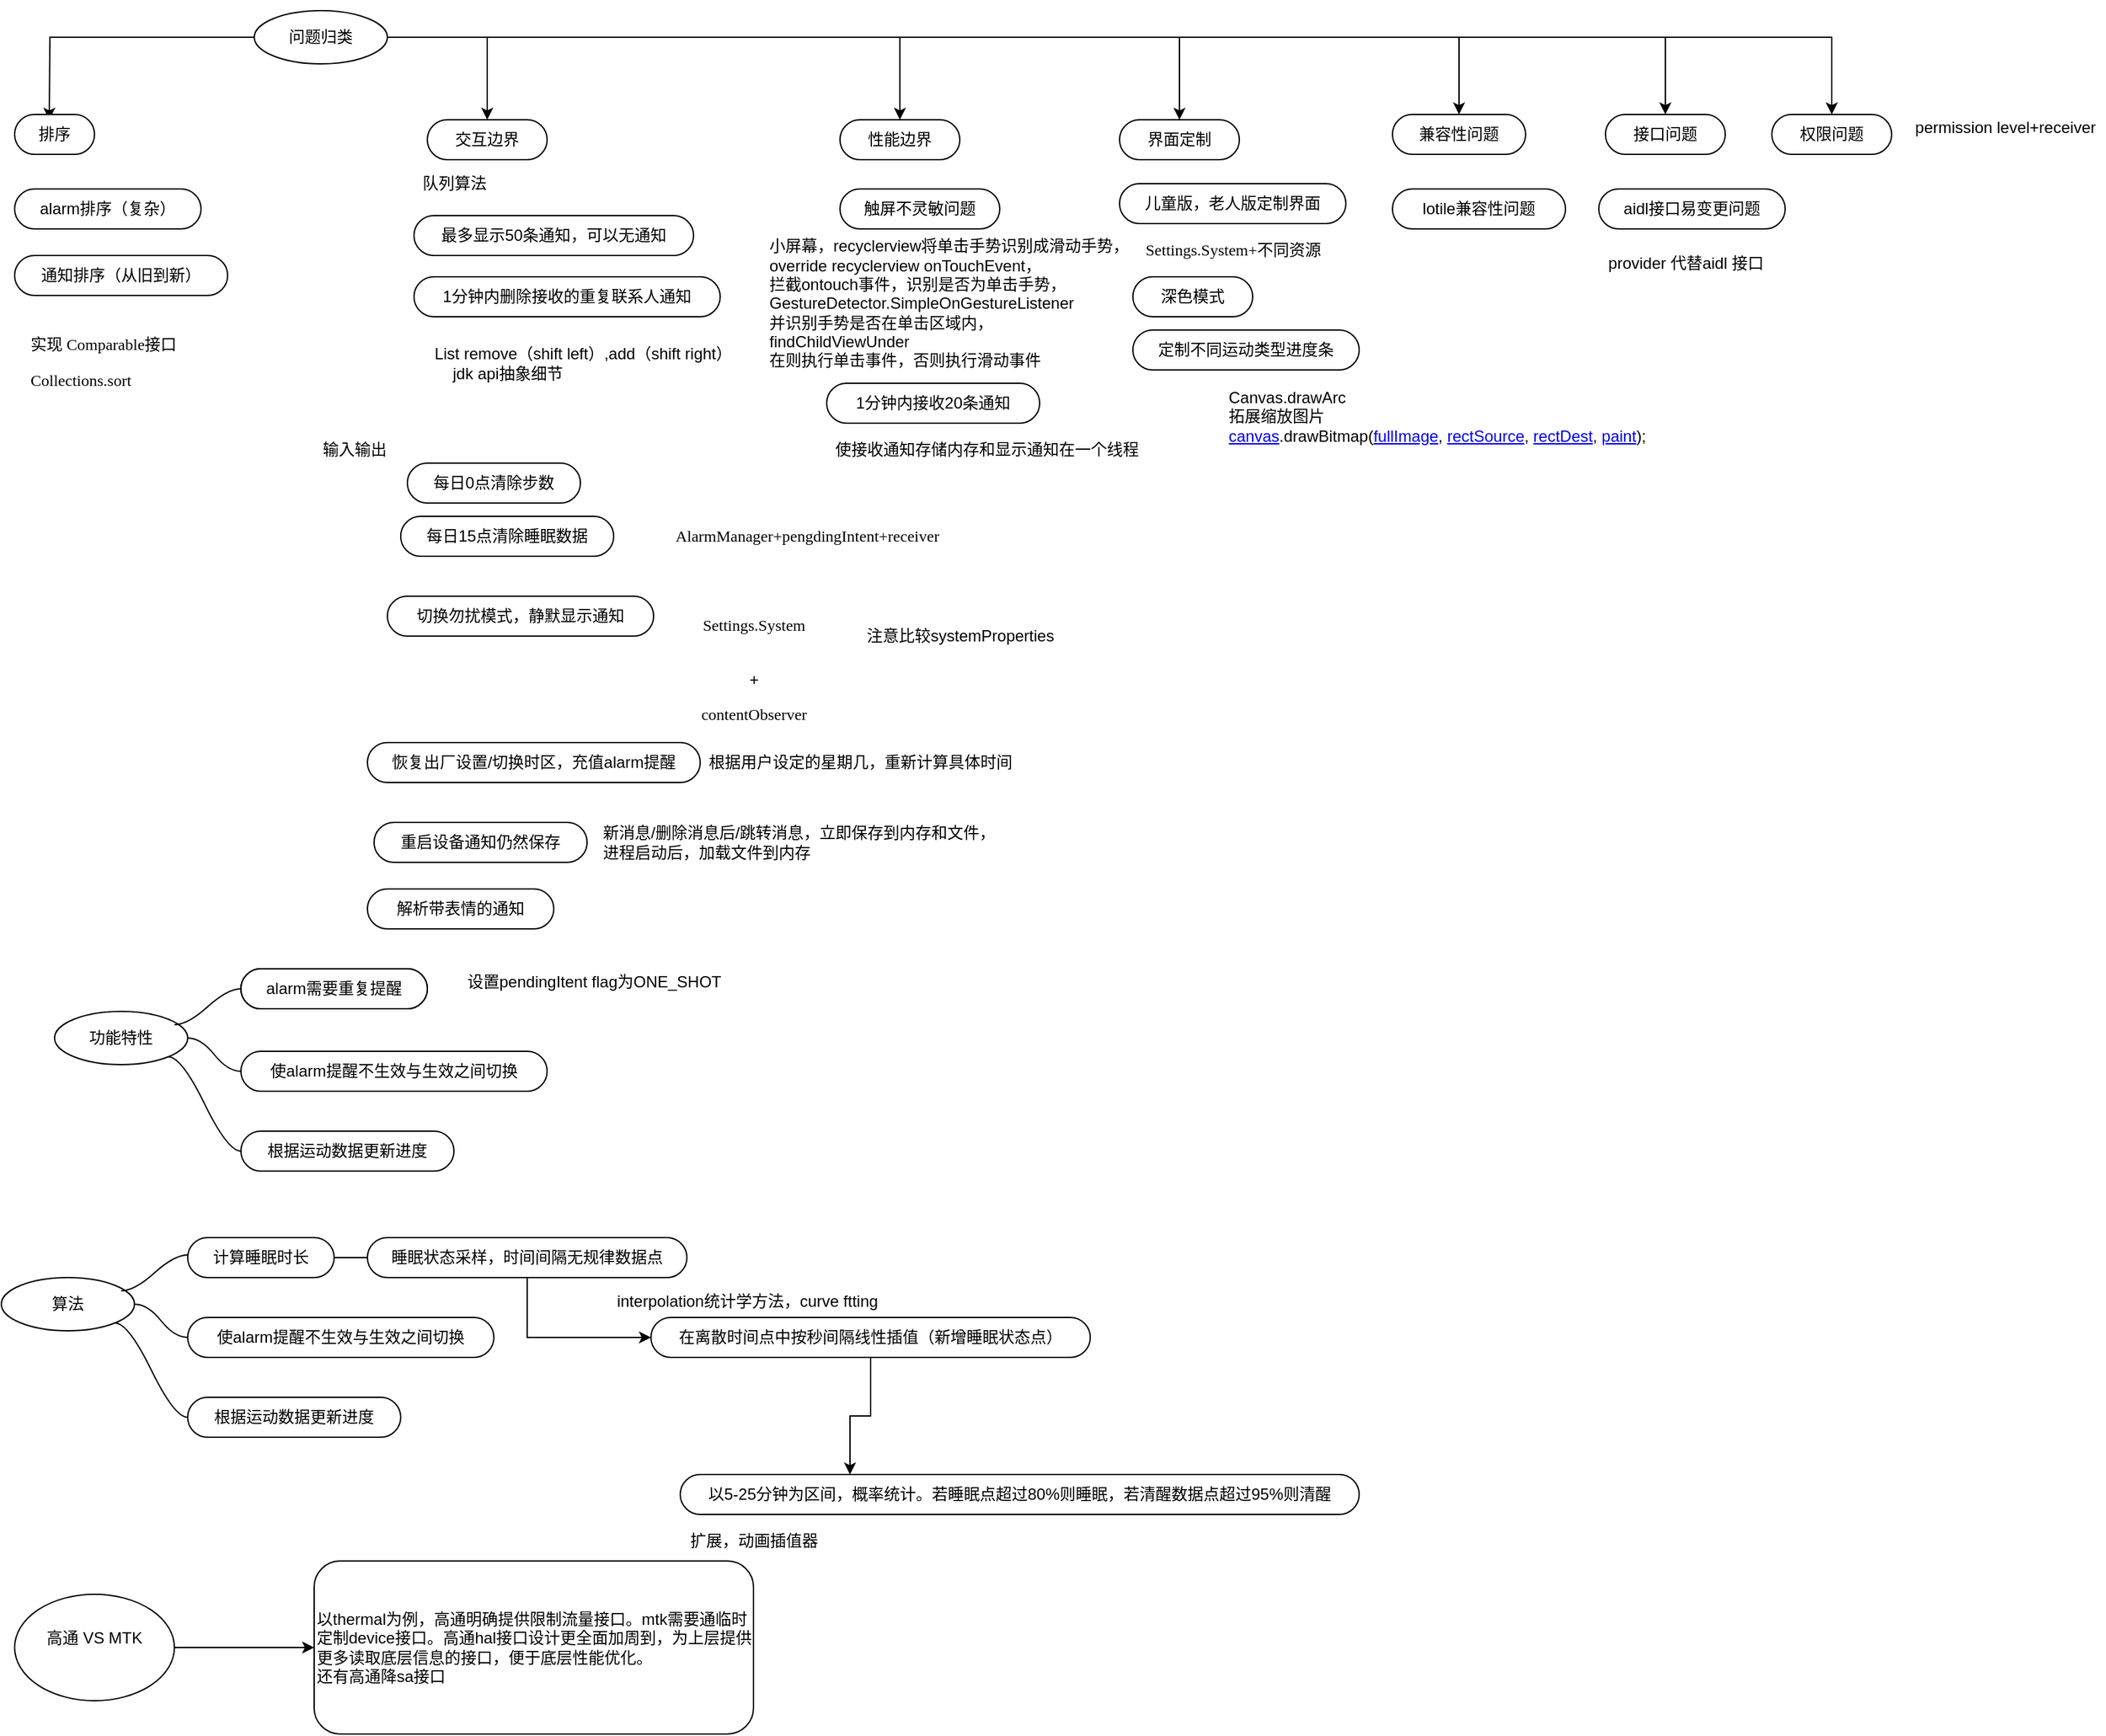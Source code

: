 <mxfile version="14.4.9" type="github" pages="7">
  <diagram id="mVWWuTxC_VbO-vwNad3Q" name="Plan">
    <mxGraphModel dx="782" dy="404" grid="1" gridSize="10" guides="1" tooltips="1" connect="1" arrows="1" fold="1" page="1" pageScale="1" pageWidth="850" pageHeight="1100" math="0" shadow="0">
      <root>
        <mxCell id="tNLlz-yMEQtdrSRHmOsQ-0" />
        <mxCell id="tNLlz-yMEQtdrSRHmOsQ-1" parent="tNLlz-yMEQtdrSRHmOsQ-0" />
        <mxCell id="tNLlz-yMEQtdrSRHmOsQ-23" style="edgeStyle=orthogonalEdgeStyle;rounded=0;orthogonalLoop=1;jettySize=auto;html=1;exitX=1;exitY=0.5;exitDx=0;exitDy=0;entryX=0.5;entryY=0;entryDx=0;entryDy=0;" parent="tNLlz-yMEQtdrSRHmOsQ-1" source="tNLlz-yMEQtdrSRHmOsQ-5" target="tNLlz-yMEQtdrSRHmOsQ-19" edge="1">
          <mxGeometry relative="1" as="geometry" />
        </mxCell>
        <mxCell id="tNLlz-yMEQtdrSRHmOsQ-24" style="edgeStyle=orthogonalEdgeStyle;rounded=0;orthogonalLoop=1;jettySize=auto;html=1;entryX=0.5;entryY=0;entryDx=0;entryDy=0;" parent="tNLlz-yMEQtdrSRHmOsQ-1" source="tNLlz-yMEQtdrSRHmOsQ-5" edge="1">
          <mxGeometry relative="1" as="geometry">
            <mxPoint x="36" y="152" as="targetPoint" />
          </mxGeometry>
        </mxCell>
        <mxCell id="tNLlz-yMEQtdrSRHmOsQ-25" style="edgeStyle=orthogonalEdgeStyle;rounded=0;orthogonalLoop=1;jettySize=auto;html=1;entryX=0.5;entryY=0;entryDx=0;entryDy=0;" parent="tNLlz-yMEQtdrSRHmOsQ-1" source="tNLlz-yMEQtdrSRHmOsQ-5" target="tNLlz-yMEQtdrSRHmOsQ-18" edge="1">
          <mxGeometry relative="1" as="geometry" />
        </mxCell>
        <mxCell id="tNLlz-yMEQtdrSRHmOsQ-34" style="edgeStyle=orthogonalEdgeStyle;rounded=0;orthogonalLoop=1;jettySize=auto;html=1;" parent="tNLlz-yMEQtdrSRHmOsQ-1" source="tNLlz-yMEQtdrSRHmOsQ-5" target="tNLlz-yMEQtdrSRHmOsQ-26" edge="1">
          <mxGeometry relative="1" as="geometry" />
        </mxCell>
        <mxCell id="tNLlz-yMEQtdrSRHmOsQ-56" style="edgeStyle=orthogonalEdgeStyle;rounded=0;orthogonalLoop=1;jettySize=auto;html=1;" parent="tNLlz-yMEQtdrSRHmOsQ-1" source="tNLlz-yMEQtdrSRHmOsQ-5" target="tNLlz-yMEQtdrSRHmOsQ-54" edge="1">
          <mxGeometry relative="1" as="geometry" />
        </mxCell>
        <mxCell id="tNLlz-yMEQtdrSRHmOsQ-57" style="edgeStyle=orthogonalEdgeStyle;rounded=0;orthogonalLoop=1;jettySize=auto;html=1;entryX=0.5;entryY=0;entryDx=0;entryDy=0;" parent="tNLlz-yMEQtdrSRHmOsQ-1" source="tNLlz-yMEQtdrSRHmOsQ-5" target="tNLlz-yMEQtdrSRHmOsQ-52" edge="1">
          <mxGeometry relative="1" as="geometry" />
        </mxCell>
        <mxCell id="tNLlz-yMEQtdrSRHmOsQ-61" style="edgeStyle=orthogonalEdgeStyle;rounded=0;orthogonalLoop=1;jettySize=auto;html=1;entryX=0.5;entryY=0;entryDx=0;entryDy=0;" parent="tNLlz-yMEQtdrSRHmOsQ-1" source="tNLlz-yMEQtdrSRHmOsQ-5" target="tNLlz-yMEQtdrSRHmOsQ-60" edge="1">
          <mxGeometry relative="1" as="geometry" />
        </mxCell>
        <mxCell id="tNLlz-yMEQtdrSRHmOsQ-5" value="问题归类" style="ellipse;whiteSpace=wrap;html=1;align=center;newEdgeStyle={&quot;edgeStyle&quot;:&quot;entityRelationEdgeStyle&quot;,&quot;startArrow&quot;:&quot;none&quot;,&quot;endArrow&quot;:&quot;none&quot;,&quot;segment&quot;:10,&quot;curved&quot;:1};treeFolding=1;treeMoving=1;" parent="tNLlz-yMEQtdrSRHmOsQ-1" vertex="1">
          <mxGeometry x="190" y="70" width="100" height="40" as="geometry" />
        </mxCell>
        <mxCell id="tNLlz-yMEQtdrSRHmOsQ-15" style="edgeStyle=orthogonalEdgeStyle;rounded=0;orthogonalLoop=1;jettySize=auto;html=1;exitX=0.5;exitY=1;exitDx=0;exitDy=0;" parent="tNLlz-yMEQtdrSRHmOsQ-1" edge="1">
          <mxGeometry relative="1" as="geometry">
            <mxPoint x="156" y="70" as="sourcePoint" />
            <mxPoint x="156" y="70" as="targetPoint" />
          </mxGeometry>
        </mxCell>
        <mxCell id="tNLlz-yMEQtdrSRHmOsQ-16" value="排序" style="whiteSpace=wrap;html=1;rounded=1;arcSize=50;align=center;verticalAlign=middle;strokeWidth=1;autosize=1;spacing=4;treeFolding=1;treeMoving=1;newEdgeStyle={&quot;edgeStyle&quot;:&quot;entityRelationEdgeStyle&quot;,&quot;startArrow&quot;:&quot;none&quot;,&quot;endArrow&quot;:&quot;none&quot;,&quot;segment&quot;:10,&quot;curved&quot;:1};" parent="tNLlz-yMEQtdrSRHmOsQ-1" vertex="1">
          <mxGeometry x="10" y="148" width="60" height="30" as="geometry" />
        </mxCell>
        <mxCell id="tNLlz-yMEQtdrSRHmOsQ-18" value="交互边界" style="whiteSpace=wrap;html=1;rounded=1;arcSize=50;align=center;verticalAlign=middle;strokeWidth=1;autosize=1;spacing=4;treeFolding=1;treeMoving=1;newEdgeStyle={&quot;edgeStyle&quot;:&quot;entityRelationEdgeStyle&quot;,&quot;startArrow&quot;:&quot;none&quot;,&quot;endArrow&quot;:&quot;none&quot;,&quot;segment&quot;:10,&quot;curved&quot;:1};" parent="tNLlz-yMEQtdrSRHmOsQ-1" vertex="1">
          <mxGeometry x="320" y="152" width="90" height="30" as="geometry" />
        </mxCell>
        <mxCell id="tNLlz-yMEQtdrSRHmOsQ-19" value="界面定制" style="whiteSpace=wrap;html=1;rounded=1;arcSize=50;align=center;verticalAlign=middle;strokeWidth=1;autosize=1;spacing=4;treeFolding=1;treeMoving=1;newEdgeStyle={&quot;edgeStyle&quot;:&quot;entityRelationEdgeStyle&quot;,&quot;startArrow&quot;:&quot;none&quot;,&quot;endArrow&quot;:&quot;none&quot;,&quot;segment&quot;:10,&quot;curved&quot;:1};" parent="tNLlz-yMEQtdrSRHmOsQ-1" vertex="1">
          <mxGeometry x="840" y="152" width="90" height="30" as="geometry" />
        </mxCell>
        <mxCell id="tNLlz-yMEQtdrSRHmOsQ-26" value="性能边界" style="whiteSpace=wrap;html=1;rounded=1;arcSize=50;align=center;verticalAlign=middle;strokeWidth=1;autosize=1;spacing=4;treeFolding=1;treeMoving=1;newEdgeStyle={&quot;edgeStyle&quot;:&quot;entityRelationEdgeStyle&quot;,&quot;startArrow&quot;:&quot;none&quot;,&quot;endArrow&quot;:&quot;none&quot;,&quot;segment&quot;:10,&quot;curved&quot;:1};" parent="tNLlz-yMEQtdrSRHmOsQ-1" vertex="1">
          <mxGeometry x="630" y="152" width="90" height="30" as="geometry" />
        </mxCell>
        <mxCell id="tNLlz-yMEQtdrSRHmOsQ-28" value="alarm排序（复杂）" style="whiteSpace=wrap;html=1;rounded=1;arcSize=50;align=center;verticalAlign=middle;strokeWidth=1;autosize=1;spacing=4;treeFolding=1;treeMoving=1;newEdgeStyle={&quot;edgeStyle&quot;:&quot;entityRelationEdgeStyle&quot;,&quot;startArrow&quot;:&quot;none&quot;,&quot;endArrow&quot;:&quot;none&quot;,&quot;segment&quot;:10,&quot;curved&quot;:1};" parent="tNLlz-yMEQtdrSRHmOsQ-1" vertex="1">
          <mxGeometry x="10" y="204" width="140" height="30" as="geometry" />
        </mxCell>
        <mxCell id="tNLlz-yMEQtdrSRHmOsQ-29" value="通知排序（从旧到新）" style="whiteSpace=wrap;html=1;rounded=1;arcSize=50;align=center;verticalAlign=middle;strokeWidth=1;autosize=1;spacing=4;treeFolding=1;treeMoving=1;newEdgeStyle={&quot;edgeStyle&quot;:&quot;entityRelationEdgeStyle&quot;,&quot;startArrow&quot;:&quot;none&quot;,&quot;endArrow&quot;:&quot;none&quot;,&quot;segment&quot;:10,&quot;curved&quot;:1};" parent="tNLlz-yMEQtdrSRHmOsQ-1" vertex="1">
          <mxGeometry x="10" y="254" width="160" height="30" as="geometry" />
        </mxCell>
        <mxCell id="tNLlz-yMEQtdrSRHmOsQ-30" value="最多显示50条通知，可以无通知" style="whiteSpace=wrap;html=1;rounded=1;arcSize=50;align=center;verticalAlign=middle;strokeWidth=1;autosize=1;spacing=4;treeFolding=1;treeMoving=1;newEdgeStyle={&quot;edgeStyle&quot;:&quot;entityRelationEdgeStyle&quot;,&quot;startArrow&quot;:&quot;none&quot;,&quot;endArrow&quot;:&quot;none&quot;,&quot;segment&quot;:10,&quot;curved&quot;:1};" parent="tNLlz-yMEQtdrSRHmOsQ-1" vertex="1">
          <mxGeometry x="310" y="224" width="210" height="30" as="geometry" />
        </mxCell>
        <mxCell id="tNLlz-yMEQtdrSRHmOsQ-31" style="edgeStyle=orthogonalEdgeStyle;rounded=0;orthogonalLoop=1;jettySize=auto;html=1;exitX=0.5;exitY=1;exitDx=0;exitDy=0;" parent="tNLlz-yMEQtdrSRHmOsQ-1" source="tNLlz-yMEQtdrSRHmOsQ-30" target="tNLlz-yMEQtdrSRHmOsQ-30" edge="1">
          <mxGeometry relative="1" as="geometry" />
        </mxCell>
        <mxCell id="tNLlz-yMEQtdrSRHmOsQ-35" value="1分钟内接收20条通知" style="whiteSpace=wrap;html=1;rounded=1;arcSize=50;align=center;verticalAlign=middle;strokeWidth=1;autosize=1;spacing=4;treeFolding=1;treeMoving=1;newEdgeStyle={&quot;edgeStyle&quot;:&quot;entityRelationEdgeStyle&quot;,&quot;startArrow&quot;:&quot;none&quot;,&quot;endArrow&quot;:&quot;none&quot;,&quot;segment&quot;:10,&quot;curved&quot;:1};" parent="tNLlz-yMEQtdrSRHmOsQ-1" vertex="1">
          <mxGeometry x="620" y="350" width="160" height="30" as="geometry" />
        </mxCell>
        <mxCell id="tNLlz-yMEQtdrSRHmOsQ-36" value="1分钟内删除接收的重复联系人通知" style="whiteSpace=wrap;html=1;rounded=1;arcSize=50;align=center;verticalAlign=middle;strokeWidth=1;autosize=1;spacing=4;treeFolding=1;treeMoving=1;newEdgeStyle={&quot;edgeStyle&quot;:&quot;entityRelationEdgeStyle&quot;,&quot;startArrow&quot;:&quot;none&quot;,&quot;endArrow&quot;:&quot;none&quot;,&quot;segment&quot;:10,&quot;curved&quot;:1};" parent="tNLlz-yMEQtdrSRHmOsQ-1" vertex="1">
          <mxGeometry x="310" y="270" width="230" height="30" as="geometry" />
        </mxCell>
        <mxCell id="tNLlz-yMEQtdrSRHmOsQ-37" value="儿童版，老人版定制界面" style="whiteSpace=wrap;html=1;rounded=1;arcSize=50;align=center;verticalAlign=middle;strokeWidth=1;autosize=1;spacing=4;treeFolding=1;treeMoving=1;newEdgeStyle={&quot;edgeStyle&quot;:&quot;entityRelationEdgeStyle&quot;,&quot;startArrow&quot;:&quot;none&quot;,&quot;endArrow&quot;:&quot;none&quot;,&quot;segment&quot;:10,&quot;curved&quot;:1};" parent="tNLlz-yMEQtdrSRHmOsQ-1" vertex="1">
          <mxGeometry x="840" y="200" width="170" height="30" as="geometry" />
        </mxCell>
        <mxCell id="tNLlz-yMEQtdrSRHmOsQ-38" value="重启设备通知仍然保存" style="whiteSpace=wrap;html=1;rounded=1;arcSize=50;align=center;verticalAlign=middle;strokeWidth=1;autosize=1;spacing=4;treeFolding=1;treeMoving=1;newEdgeStyle={&quot;edgeStyle&quot;:&quot;entityRelationEdgeStyle&quot;,&quot;startArrow&quot;:&quot;none&quot;,&quot;endArrow&quot;:&quot;none&quot;,&quot;segment&quot;:10,&quot;curved&quot;:1};" parent="tNLlz-yMEQtdrSRHmOsQ-1" vertex="1">
          <mxGeometry x="280" y="680" width="160" height="30" as="geometry" />
        </mxCell>
        <mxCell id="tNLlz-yMEQtdrSRHmOsQ-39" value="切换勿扰模式，静默显示通知" style="whiteSpace=wrap;html=1;rounded=1;arcSize=50;align=center;verticalAlign=middle;strokeWidth=1;autosize=1;spacing=4;treeFolding=1;treeMoving=1;newEdgeStyle={&quot;edgeStyle&quot;:&quot;entityRelationEdgeStyle&quot;,&quot;startArrow&quot;:&quot;none&quot;,&quot;endArrow&quot;:&quot;none&quot;,&quot;segment&quot;:10,&quot;curved&quot;:1};" parent="tNLlz-yMEQtdrSRHmOsQ-1" vertex="1">
          <mxGeometry x="290" y="510" width="200" height="30" as="geometry" />
        </mxCell>
        <mxCell id="tNLlz-yMEQtdrSRHmOsQ-40" value="解析带表情的通知" style="whiteSpace=wrap;html=1;rounded=1;arcSize=50;align=center;verticalAlign=middle;strokeWidth=1;autosize=1;spacing=4;treeFolding=1;treeMoving=1;newEdgeStyle={&quot;edgeStyle&quot;:&quot;entityRelationEdgeStyle&quot;,&quot;startArrow&quot;:&quot;none&quot;,&quot;endArrow&quot;:&quot;none&quot;,&quot;segment&quot;:10,&quot;curved&quot;:1};" parent="tNLlz-yMEQtdrSRHmOsQ-1" vertex="1">
          <mxGeometry x="275" y="730" width="140" height="30" as="geometry" />
        </mxCell>
        <mxCell id="tNLlz-yMEQtdrSRHmOsQ-41" value="触屏不灵敏问题" style="whiteSpace=wrap;html=1;rounded=1;arcSize=50;align=center;verticalAlign=middle;strokeWidth=1;autosize=1;spacing=4;treeFolding=1;treeMoving=1;newEdgeStyle={&quot;edgeStyle&quot;:&quot;entityRelationEdgeStyle&quot;,&quot;startArrow&quot;:&quot;none&quot;,&quot;endArrow&quot;:&quot;none&quot;,&quot;segment&quot;:10,&quot;curved&quot;:1};" parent="tNLlz-yMEQtdrSRHmOsQ-1" vertex="1">
          <mxGeometry x="630" y="204" width="120" height="30" as="geometry" />
        </mxCell>
        <mxCell id="tNLlz-yMEQtdrSRHmOsQ-42" value="恢复出厂设置/切换时区，充值alarm提醒" style="whiteSpace=wrap;html=1;rounded=1;arcSize=50;align=center;verticalAlign=middle;strokeWidth=1;autosize=1;spacing=4;treeFolding=1;treeMoving=1;newEdgeStyle={&quot;edgeStyle&quot;:&quot;entityRelationEdgeStyle&quot;,&quot;startArrow&quot;:&quot;none&quot;,&quot;endArrow&quot;:&quot;none&quot;,&quot;segment&quot;:10,&quot;curved&quot;:1};" parent="tNLlz-yMEQtdrSRHmOsQ-1" vertex="1">
          <mxGeometry x="275" y="620" width="250" height="30" as="geometry" />
        </mxCell>
        <mxCell id="tNLlz-yMEQtdrSRHmOsQ-43" value="功能特性" style="ellipse;whiteSpace=wrap;html=1;align=center;newEdgeStyle={&quot;edgeStyle&quot;:&quot;entityRelationEdgeStyle&quot;,&quot;startArrow&quot;:&quot;none&quot;,&quot;endArrow&quot;:&quot;none&quot;,&quot;segment&quot;:10,&quot;curved&quot;:1};treeFolding=1;treeMoving=1;" parent="tNLlz-yMEQtdrSRHmOsQ-1" vertex="1">
          <mxGeometry x="40" y="822" width="100" height="40" as="geometry" />
        </mxCell>
        <mxCell id="tNLlz-yMEQtdrSRHmOsQ-44" value="alarm需要重复提醒" style="whiteSpace=wrap;html=1;rounded=1;arcSize=50;align=center;verticalAlign=middle;strokeWidth=1;autosize=1;spacing=4;treeFolding=1;treeMoving=1;newEdgeStyle={&quot;edgeStyle&quot;:&quot;entityRelationEdgeStyle&quot;,&quot;startArrow&quot;:&quot;none&quot;,&quot;endArrow&quot;:&quot;none&quot;,&quot;segment&quot;:10,&quot;curved&quot;:1};" parent="tNLlz-yMEQtdrSRHmOsQ-1" vertex="1">
          <mxGeometry x="180" y="790" width="140" height="30" as="geometry" />
        </mxCell>
        <mxCell id="tNLlz-yMEQtdrSRHmOsQ-45" value="" style="edgeStyle=entityRelationEdgeStyle;startArrow=none;endArrow=none;segment=10;curved=1;" parent="tNLlz-yMEQtdrSRHmOsQ-1" target="tNLlz-yMEQtdrSRHmOsQ-44" edge="1">
          <mxGeometry relative="1" as="geometry">
            <mxPoint x="130" y="832" as="sourcePoint" />
          </mxGeometry>
        </mxCell>
        <mxCell id="tNLlz-yMEQtdrSRHmOsQ-46" value="使alarm提醒不生效与生效之间切换" style="whiteSpace=wrap;html=1;rounded=1;arcSize=50;align=center;verticalAlign=middle;strokeWidth=1;autosize=1;spacing=4;treeFolding=1;treeMoving=1;newEdgeStyle={&quot;edgeStyle&quot;:&quot;entityRelationEdgeStyle&quot;,&quot;startArrow&quot;:&quot;none&quot;,&quot;endArrow&quot;:&quot;none&quot;,&quot;segment&quot;:10,&quot;curved&quot;:1};" parent="tNLlz-yMEQtdrSRHmOsQ-1" vertex="1">
          <mxGeometry x="180" y="852" width="230" height="30" as="geometry" />
        </mxCell>
        <mxCell id="tNLlz-yMEQtdrSRHmOsQ-47" value="" style="edgeStyle=entityRelationEdgeStyle;startArrow=none;endArrow=none;segment=10;curved=1;exitX=1;exitY=0.5;exitDx=0;exitDy=0;" parent="tNLlz-yMEQtdrSRHmOsQ-1" source="tNLlz-yMEQtdrSRHmOsQ-43" target="tNLlz-yMEQtdrSRHmOsQ-46" edge="1">
          <mxGeometry relative="1" as="geometry">
            <mxPoint x="160" y="882" as="sourcePoint" />
          </mxGeometry>
        </mxCell>
        <mxCell id="tNLlz-yMEQtdrSRHmOsQ-48" value="定制不同运动类型进度条" style="whiteSpace=wrap;html=1;rounded=1;arcSize=50;align=center;verticalAlign=middle;strokeWidth=1;autosize=1;spacing=4;treeFolding=1;treeMoving=1;newEdgeStyle={&quot;edgeStyle&quot;:&quot;entityRelationEdgeStyle&quot;,&quot;startArrow&quot;:&quot;none&quot;,&quot;endArrow&quot;:&quot;none&quot;,&quot;segment&quot;:10,&quot;curved&quot;:1};" parent="tNLlz-yMEQtdrSRHmOsQ-1" vertex="1">
          <mxGeometry x="850" y="310" width="170" height="30" as="geometry" />
        </mxCell>
        <mxCell id="tNLlz-yMEQtdrSRHmOsQ-50" value="根据运动数据更新进度" style="whiteSpace=wrap;html=1;rounded=1;arcSize=50;align=center;verticalAlign=middle;strokeWidth=1;autosize=1;spacing=4;treeFolding=1;treeMoving=1;newEdgeStyle={&quot;edgeStyle&quot;:&quot;entityRelationEdgeStyle&quot;,&quot;startArrow&quot;:&quot;none&quot;,&quot;endArrow&quot;:&quot;none&quot;,&quot;segment&quot;:10,&quot;curved&quot;:1};" parent="tNLlz-yMEQtdrSRHmOsQ-1" vertex="1">
          <mxGeometry x="180" y="912" width="160" height="30" as="geometry" />
        </mxCell>
        <mxCell id="tNLlz-yMEQtdrSRHmOsQ-51" value="" style="edgeStyle=entityRelationEdgeStyle;startArrow=none;endArrow=none;segment=10;curved=1;exitX=1;exitY=1;exitDx=0;exitDy=0;" parent="tNLlz-yMEQtdrSRHmOsQ-1" source="tNLlz-yMEQtdrSRHmOsQ-43" target="tNLlz-yMEQtdrSRHmOsQ-50" edge="1">
          <mxGeometry relative="1" as="geometry">
            <mxPoint x="130" y="882" as="sourcePoint" />
          </mxGeometry>
        </mxCell>
        <mxCell id="tNLlz-yMEQtdrSRHmOsQ-52" value="兼容性问题" style="whiteSpace=wrap;html=1;rounded=1;arcSize=50;align=center;verticalAlign=middle;strokeWidth=1;autosize=1;spacing=4;treeFolding=1;treeMoving=1;newEdgeStyle={&quot;edgeStyle&quot;:&quot;entityRelationEdgeStyle&quot;,&quot;startArrow&quot;:&quot;none&quot;,&quot;endArrow&quot;:&quot;none&quot;,&quot;segment&quot;:10,&quot;curved&quot;:1};" parent="tNLlz-yMEQtdrSRHmOsQ-1" vertex="1">
          <mxGeometry x="1045" y="148" width="100" height="30" as="geometry" />
        </mxCell>
        <mxCell id="tNLlz-yMEQtdrSRHmOsQ-53" value="lotile兼容性问题" style="whiteSpace=wrap;html=1;rounded=1;arcSize=50;align=center;verticalAlign=middle;strokeWidth=1;autosize=1;spacing=4;treeFolding=1;treeMoving=1;newEdgeStyle={&quot;edgeStyle&quot;:&quot;entityRelationEdgeStyle&quot;,&quot;startArrow&quot;:&quot;none&quot;,&quot;endArrow&quot;:&quot;none&quot;,&quot;segment&quot;:10,&quot;curved&quot;:1};" parent="tNLlz-yMEQtdrSRHmOsQ-1" vertex="1">
          <mxGeometry x="1045" y="204" width="130" height="30" as="geometry" />
        </mxCell>
        <mxCell id="tNLlz-yMEQtdrSRHmOsQ-54" value="接口问题" style="whiteSpace=wrap;html=1;rounded=1;arcSize=50;align=center;verticalAlign=middle;strokeWidth=1;autosize=1;spacing=4;treeFolding=1;treeMoving=1;newEdgeStyle={&quot;edgeStyle&quot;:&quot;entityRelationEdgeStyle&quot;,&quot;startArrow&quot;:&quot;none&quot;,&quot;endArrow&quot;:&quot;none&quot;,&quot;segment&quot;:10,&quot;curved&quot;:1};" parent="tNLlz-yMEQtdrSRHmOsQ-1" vertex="1">
          <mxGeometry x="1205" y="148" width="90" height="30" as="geometry" />
        </mxCell>
        <mxCell id="tNLlz-yMEQtdrSRHmOsQ-55" value="aidl接口易变更问题" style="whiteSpace=wrap;html=1;rounded=1;arcSize=50;align=center;verticalAlign=middle;strokeWidth=1;autosize=1;spacing=4;treeFolding=1;treeMoving=1;newEdgeStyle={&quot;edgeStyle&quot;:&quot;entityRelationEdgeStyle&quot;,&quot;startArrow&quot;:&quot;none&quot;,&quot;endArrow&quot;:&quot;none&quot;,&quot;segment&quot;:10,&quot;curved&quot;:1};" parent="tNLlz-yMEQtdrSRHmOsQ-1" vertex="1">
          <mxGeometry x="1200" y="204" width="140" height="30" as="geometry" />
        </mxCell>
        <mxCell id="tNLlz-yMEQtdrSRHmOsQ-58" value="每日0点清除步数" style="whiteSpace=wrap;html=1;rounded=1;arcSize=50;align=center;verticalAlign=middle;strokeWidth=1;autosize=1;spacing=4;treeFolding=1;treeMoving=1;newEdgeStyle={&quot;edgeStyle&quot;:&quot;entityRelationEdgeStyle&quot;,&quot;startArrow&quot;:&quot;none&quot;,&quot;endArrow&quot;:&quot;none&quot;,&quot;segment&quot;:10,&quot;curved&quot;:1};" parent="tNLlz-yMEQtdrSRHmOsQ-1" vertex="1">
          <mxGeometry x="305" y="410" width="130" height="30" as="geometry" />
        </mxCell>
        <mxCell id="tNLlz-yMEQtdrSRHmOsQ-59" value="每日15点清除睡眠数据" style="whiteSpace=wrap;html=1;rounded=1;arcSize=50;align=center;verticalAlign=middle;strokeWidth=1;autosize=1;spacing=4;treeFolding=1;treeMoving=1;newEdgeStyle={&quot;edgeStyle&quot;:&quot;entityRelationEdgeStyle&quot;,&quot;startArrow&quot;:&quot;none&quot;,&quot;endArrow&quot;:&quot;none&quot;,&quot;segment&quot;:10,&quot;curved&quot;:1};" parent="tNLlz-yMEQtdrSRHmOsQ-1" vertex="1">
          <mxGeometry x="300" y="450" width="160" height="30" as="geometry" />
        </mxCell>
        <mxCell id="tNLlz-yMEQtdrSRHmOsQ-60" value="权限问题" style="whiteSpace=wrap;html=1;rounded=1;arcSize=50;align=center;verticalAlign=middle;strokeWidth=1;autosize=1;spacing=4;treeFolding=1;treeMoving=1;newEdgeStyle={&quot;edgeStyle&quot;:&quot;entityRelationEdgeStyle&quot;,&quot;startArrow&quot;:&quot;none&quot;,&quot;endArrow&quot;:&quot;none&quot;,&quot;segment&quot;:10,&quot;curved&quot;:1};" parent="tNLlz-yMEQtdrSRHmOsQ-1" vertex="1">
          <mxGeometry x="1330" y="148" width="90" height="30" as="geometry" />
        </mxCell>
        <mxCell id="z47raid-4QwAcMhE8_F2-0" value="&lt;div align=&quot;left&quot;&gt;&lt;font style=&quot;font-size: 12px&quot; face=&quot;Verdana&quot;&gt;实现 Comparable接口&lt;/font&gt;&lt;/div&gt;&lt;div align=&quot;left&quot;&gt;&lt;pre style=&quot;background-color: rgb(255 , 255 , 255) ; color: rgb(0 , 0 , 0)&quot;&gt;&lt;font style=&quot;font-size: 12px&quot; face=&quot;Verdana&quot;&gt;Collections.sort&lt;/font&gt;&lt;/pre&gt;&lt;/div&gt;" style="text;html=1;align=left;verticalAlign=middle;resizable=0;points=[];autosize=1;" parent="tNLlz-yMEQtdrSRHmOsQ-1" vertex="1">
          <mxGeometry x="20" y="310" width="140" height="60" as="geometry" />
        </mxCell>
        <mxCell id="z47raid-4QwAcMhE8_F2-1" value="队列算法" style="text;html=1;align=center;verticalAlign=middle;resizable=0;points=[];autosize=1;" parent="tNLlz-yMEQtdrSRHmOsQ-1" vertex="1">
          <mxGeometry x="310" y="190" width="60" height="20" as="geometry" />
        </mxCell>
        <mxCell id="z47raid-4QwAcMhE8_F2-2" value="alarm需要重复提醒" style="whiteSpace=wrap;html=1;rounded=1;arcSize=50;align=center;verticalAlign=middle;strokeWidth=1;autosize=1;spacing=4;treeFolding=1;treeMoving=1;newEdgeStyle={&quot;edgeStyle&quot;:&quot;entityRelationEdgeStyle&quot;,&quot;startArrow&quot;:&quot;none&quot;,&quot;endArrow&quot;:&quot;none&quot;,&quot;segment&quot;:10,&quot;curved&quot;:1};" parent="tNLlz-yMEQtdrSRHmOsQ-1" vertex="1">
          <mxGeometry x="180" y="790" width="140" height="30" as="geometry" />
        </mxCell>
        <mxCell id="z47raid-4QwAcMhE8_F2-3" value="alarm需要重复提醒" style="whiteSpace=wrap;html=1;rounded=1;arcSize=50;align=center;verticalAlign=middle;strokeWidth=1;autosize=1;spacing=4;treeFolding=1;treeMoving=1;newEdgeStyle={&quot;edgeStyle&quot;:&quot;entityRelationEdgeStyle&quot;,&quot;startArrow&quot;:&quot;none&quot;,&quot;endArrow&quot;:&quot;none&quot;,&quot;segment&quot;:10,&quot;curved&quot;:1};" parent="tNLlz-yMEQtdrSRHmOsQ-1" vertex="1">
          <mxGeometry x="180" y="790" width="140" height="30" as="geometry" />
        </mxCell>
        <mxCell id="z47raid-4QwAcMhE8_F2-4" value="输入输出" style="text;html=1;align=center;verticalAlign=middle;resizable=0;points=[];autosize=1;" parent="tNLlz-yMEQtdrSRHmOsQ-1" vertex="1">
          <mxGeometry x="235" y="390" width="60" height="20" as="geometry" />
        </mxCell>
        <mxCell id="BQzjKILyL0WDWtUlH1uS-0" value="&lt;div&gt;&amp;nbsp;&amp;nbsp;&amp;nbsp;&amp;nbsp;&amp;nbsp;&amp;nbsp;&amp;nbsp;&amp;nbsp;&amp;nbsp;&amp;nbsp;&amp;nbsp;&amp;nbsp;&amp;nbsp;&amp;nbsp;&amp;nbsp;&amp;nbsp;&amp;nbsp;&amp;nbsp;&amp;nbsp;&amp;nbsp;&amp;nbsp;&amp;nbsp;&amp;nbsp;&amp;nbsp;&amp;nbsp;&amp;nbsp;&amp;nbsp;&amp;nbsp;&amp;nbsp;&amp;nbsp;&amp;nbsp;&amp;nbsp;&amp;nbsp; List remove（shift left）,add（shift right） &lt;br&gt;&lt;/div&gt;&lt;div&gt;jdk api抽象细节&lt;/div&gt;" style="text;html=1;align=center;verticalAlign=middle;resizable=0;points=[];autosize=1;" parent="tNLlz-yMEQtdrSRHmOsQ-1" vertex="1">
          <mxGeometry x="205" y="320" width="350" height="30" as="geometry" />
        </mxCell>
        <mxCell id="BQzjKILyL0WDWtUlH1uS-1" value="&lt;pre style=&quot;background-color: rgb(255 , 255 , 255) ; color: rgb(0 , 0 , 0) ; font-family: &amp;#34;consolas&amp;#34;&quot;&gt;&lt;font style=&quot;font-size: 12px&quot;&gt;AlarmManager&lt;/font&gt;&lt;font style=&quot;font-size: 12px&quot;&gt;+pengdingIntent+receiver&lt;/font&gt;&lt;/pre&gt;" style="text;html=1;align=center;verticalAlign=middle;resizable=0;points=[];autosize=1;" parent="tNLlz-yMEQtdrSRHmOsQ-1" vertex="1">
          <mxGeometry x="480" y="445" width="250" height="40" as="geometry" />
        </mxCell>
        <mxCell id="BQzjKILyL0WDWtUlH1uS-2" value="&lt;pre style=&quot;background-color: rgb(255 , 255 , 255) ; color: rgb(0 , 0 , 0) ; font-family: &amp;#34;consolas&amp;#34;&quot;&gt;&lt;font style=&quot;font-size: 12px&quot;&gt;Settings.System&lt;/font&gt;&lt;/pre&gt;&lt;div&gt;&lt;font style=&quot;font-size: 12px&quot;&gt;&lt;br&gt;&lt;/font&gt;&lt;/div&gt;&lt;div&gt;&lt;font style=&quot;font-size: 12px&quot;&gt;+&lt;br&gt;&lt;/font&gt;&lt;pre style=&quot;background-color: rgb(255 , 255 , 255) ; color: rgb(0 , 0 , 0) ; font-family: &amp;#34;consolas&amp;#34;&quot;&gt;&lt;font style=&quot;font-size: 12px&quot;&gt;contentObserver&lt;/font&gt;&lt;/pre&gt;&lt;/div&gt;" style="text;html=1;align=center;verticalAlign=middle;resizable=0;points=[];autosize=1;" parent="tNLlz-yMEQtdrSRHmOsQ-1" vertex="1">
          <mxGeometry x="510" y="510" width="110" height="110" as="geometry" />
        </mxCell>
        <mxCell id="BQzjKILyL0WDWtUlH1uS-3" value="&amp;nbsp;&amp;nbsp;&amp;nbsp;&amp;nbsp;&amp;nbsp;&amp;nbsp;&amp;nbsp;&amp;nbsp;&amp;nbsp;&amp;nbsp;&amp;nbsp;&amp;nbsp;&amp;nbsp;&amp;nbsp; 根据用户设定的星期几，重新计算具体时间" style="text;html=1;align=center;verticalAlign=middle;resizable=0;points=[];autosize=1;" parent="tNLlz-yMEQtdrSRHmOsQ-1" vertex="1">
          <mxGeometry x="475" y="625" width="290" height="20" as="geometry" />
        </mxCell>
        <mxCell id="BQzjKILyL0WDWtUlH1uS-4" value="注意比较systemProperties" style="text;html=1;align=center;verticalAlign=middle;resizable=0;points=[];autosize=1;" parent="tNLlz-yMEQtdrSRHmOsQ-1" vertex="1">
          <mxGeometry x="640" y="530" width="160" height="20" as="geometry" />
        </mxCell>
        <mxCell id="BQzjKILyL0WDWtUlH1uS-5" value="&lt;div align=&quot;left&quot;&gt;新消息/删除消息后/跳转消息，立即保存到内存和文件，&lt;/div&gt;&lt;div align=&quot;left&quot;&gt;进程启动后，加载文件到内存&lt;/div&gt;" style="text;html=1;align=left;verticalAlign=middle;resizable=0;points=[];autosize=1;" parent="tNLlz-yMEQtdrSRHmOsQ-1" vertex="1">
          <mxGeometry x="450" y="680" width="310" height="30" as="geometry" />
        </mxCell>
        <mxCell id="BQzjKILyL0WDWtUlH1uS-6" value="&lt;pre style=&quot;background-color: rgb(255 , 255 , 255) ; color: rgb(0 , 0 , 0) ; font-family: &amp;#34;consolas&amp;#34;&quot;&gt;&lt;font style=&quot;font-size: 12px&quot;&gt;Settings.System+不同资源&lt;/font&gt;&lt;/pre&gt;" style="text;html=1;align=center;verticalAlign=middle;resizable=0;points=[];autosize=1;" parent="tNLlz-yMEQtdrSRHmOsQ-1" vertex="1">
          <mxGeometry x="840" y="230" width="170" height="40" as="geometry" />
        </mxCell>
        <mxCell id="BQzjKILyL0WDWtUlH1uS-7" value="permission level+receiver" style="text;html=1;align=center;verticalAlign=middle;resizable=0;points=[];autosize=1;" parent="tNLlz-yMEQtdrSRHmOsQ-1" vertex="1">
          <mxGeometry x="1430" y="148" width="150" height="20" as="geometry" />
        </mxCell>
        <mxCell id="BQzjKILyL0WDWtUlH1uS-8" value="provider 代替aidl 接口" style="text;html=1;align=center;verticalAlign=middle;resizable=0;points=[];autosize=1;" parent="tNLlz-yMEQtdrSRHmOsQ-1" vertex="1">
          <mxGeometry x="1200" y="250" width="130" height="20" as="geometry" />
        </mxCell>
        <mxCell id="BQzjKILyL0WDWtUlH1uS-9" value="&lt;div align=&quot;left&quot;&gt;&lt;font style=&quot;font-size: 12px&quot;&gt;小屏幕，recyclerview将单击手势识别成滑动手势，&lt;/font&gt;&lt;/div&gt;&lt;div align=&quot;left&quot;&gt;&lt;font style=&quot;font-size: 12px&quot;&gt;override recyclerview&lt;/font&gt;&lt;font style=&quot;font-size: 12px&quot;&gt; onTouchEvent&lt;/font&gt;&lt;font style=&quot;font-size: 12px&quot;&gt;，&lt;/font&gt;&lt;/div&gt;&lt;div align=&quot;left&quot;&gt;&lt;font style=&quot;font-size: 12px&quot;&gt;拦截ontouch事件，识别是否为单击手势，&lt;/font&gt;&lt;font style=&quot;font-size: 12px&quot;&gt;&lt;br&gt;&lt;/font&gt;&lt;/div&gt;&lt;div align=&quot;left&quot;&gt;&lt;font style=&quot;font-size: 12px&quot;&gt;GestureDetector.SimpleOnGestureListener&lt;/font&gt;&lt;/div&gt;&lt;div align=&quot;left&quot;&gt;&lt;font style=&quot;font-size: 12px&quot;&gt;并识别手势是否在单击区域内，&lt;font style=&quot;font-size: 12px&quot;&gt;&lt;br&gt;&lt;/font&gt;&lt;/font&gt;&lt;/div&gt;&lt;div align=&quot;left&quot;&gt;&lt;font style=&quot;font-size: 12px&quot;&gt;findChildViewUnder&lt;/font&gt;&lt;/div&gt;&lt;div align=&quot;left&quot;&gt;&lt;font style=&quot;font-size: 12px&quot;&gt;在则执行单击事件，否则执行滑动事件&lt;/font&gt;&lt;/div&gt;" style="text;html=1;align=left;verticalAlign=middle;resizable=0;points=[];autosize=1;" parent="tNLlz-yMEQtdrSRHmOsQ-1" vertex="1">
          <mxGeometry x="575" y="240" width="290" height="100" as="geometry" />
        </mxCell>
        <mxCell id="BQzjKILyL0WDWtUlH1uS-10" value="使接收通知存储内存和显示通知在一个线程" style="text;html=1;align=center;verticalAlign=middle;resizable=0;points=[];autosize=1;" parent="tNLlz-yMEQtdrSRHmOsQ-1" vertex="1">
          <mxGeometry x="620" y="390" width="240" height="20" as="geometry" />
        </mxCell>
        <mxCell id="BQzjKILyL0WDWtUlH1uS-11" value="深色模式" style="whiteSpace=wrap;html=1;rounded=1;arcSize=50;align=center;verticalAlign=middle;strokeWidth=1;autosize=1;spacing=4;treeFolding=1;treeMoving=1;newEdgeStyle={&quot;edgeStyle&quot;:&quot;entityRelationEdgeStyle&quot;,&quot;startArrow&quot;:&quot;none&quot;,&quot;endArrow&quot;:&quot;none&quot;,&quot;segment&quot;:10,&quot;curved&quot;:1};" parent="tNLlz-yMEQtdrSRHmOsQ-1" vertex="1">
          <mxGeometry x="850" y="270" width="90" height="30" as="geometry" />
        </mxCell>
        <mxCell id="BQzjKILyL0WDWtUlH1uS-12" value="设置pendingItent flag为ONE_SHOT" style="text;html=1;align=center;verticalAlign=middle;resizable=0;points=[];autosize=1;" parent="tNLlz-yMEQtdrSRHmOsQ-1" vertex="1">
          <mxGeometry x="340" y="790" width="210" height="20" as="geometry" />
        </mxCell>
        <mxCell id="2henv8yXizlIHoVuq8M5-0" value="&lt;div&gt;Canvas.drawArc&lt;/div&gt;&lt;div&gt;拓展缩放图片&lt;/div&gt;&lt;div&gt; &lt;span class=&quot;cm-variable-2&quot;&gt;&lt;a class=&quot;semantic-decoration&quot; href=&quot;https://cs.android.com/android/platform/superproject/+/master:packages/apps/Settings/src/com/android/settings/users/EditUserPhotoController.java;drc=master;l=299?q=EditUserPhotoController&amp;amp;ss=android%2Fplatform%2Fsuperproject&quot;&gt;canvas&lt;/a&gt;&lt;/span&gt;.drawBitmap(&lt;span class=&quot;cm-variable-2&quot;&gt;&lt;a class=&quot;semantic-decoration&quot; href=&quot;https://cs.android.com/android/platform/superproject/+/master:packages/apps/Settings/src/com/android/settings/users/EditUserPhotoController.java;drc=master;l=300?q=EditUserPhotoController&amp;amp;ss=android%2Fplatform%2Fsuperproject&quot;&gt;fullImage&lt;/a&gt;&lt;/span&gt;, &lt;span class=&quot;cm-variable-2&quot;&gt;&lt;a class=&quot;semantic-decoration&quot; href=&quot;https://cs.android.com/android/platform/superproject/+/master:packages/apps/Settings/src/com/android/settings/users/EditUserPhotoController.java;drc=master;l=313?q=EditUserPhotoController&amp;amp;ss=android%2Fplatform%2Fsuperproject&quot;&gt;rectSource&lt;/a&gt;&lt;/span&gt;, &lt;span class=&quot;cm-variable-2&quot;&gt;&lt;a class=&quot;semantic-decoration&quot; href=&quot;https://cs.android.com/android/platform/superproject/+/master:packages/apps/Settings/src/com/android/settings/users/EditUserPhotoController.java;drc=master;l=315?q=EditUserPhotoController&amp;amp;ss=android%2Fplatform%2Fsuperproject&quot;&gt;rectDest&lt;/a&gt;&lt;/span&gt;, &lt;span class=&quot;cm-variable-2&quot;&gt;&lt;a class=&quot;semantic-decoration&quot; href=&quot;https://cs.android.com/android/platform/superproject/+/master:packages/apps/Settings/src/com/android/settings/users/EditUserPhotoController.java;drc=master;l=316?q=EditUserPhotoController&amp;amp;ss=android%2Fplatform%2Fsuperproject&quot;&gt;paint&lt;/a&gt;&lt;/span&gt;);&lt;/div&gt;" style="text;html=1;align=left;verticalAlign=middle;resizable=0;points=[];autosize=1;" parent="tNLlz-yMEQtdrSRHmOsQ-1" vertex="1">
          <mxGeometry x="920" y="350" width="330" height="50" as="geometry" />
        </mxCell>
        <mxCell id="v8KJgjF3nx-LMQuyAALV-0" value="算法" style="ellipse;whiteSpace=wrap;html=1;align=center;newEdgeStyle={&quot;edgeStyle&quot;:&quot;entityRelationEdgeStyle&quot;,&quot;startArrow&quot;:&quot;none&quot;,&quot;endArrow&quot;:&quot;none&quot;,&quot;segment&quot;:10,&quot;curved&quot;:1};treeFolding=1;treeMoving=1;" parent="tNLlz-yMEQtdrSRHmOsQ-1" vertex="1">
          <mxGeometry y="1022" width="100" height="40" as="geometry" />
        </mxCell>
        <mxCell id="v8KJgjF3nx-LMQuyAALV-1" value="" style="edgeStyle=entityRelationEdgeStyle;startArrow=none;endArrow=none;segment=10;curved=1;" parent="tNLlz-yMEQtdrSRHmOsQ-1" edge="1">
          <mxGeometry relative="1" as="geometry">
            <mxPoint x="90" y="1032" as="sourcePoint" />
            <mxPoint x="140" y="1005" as="targetPoint" />
          </mxGeometry>
        </mxCell>
        <mxCell id="v8KJgjF3nx-LMQuyAALV-2" value="使alarm提醒不生效与生效之间切换" style="whiteSpace=wrap;html=1;rounded=1;arcSize=50;align=center;verticalAlign=middle;strokeWidth=1;autosize=1;spacing=4;treeFolding=1;treeMoving=1;newEdgeStyle={&quot;edgeStyle&quot;:&quot;entityRelationEdgeStyle&quot;,&quot;startArrow&quot;:&quot;none&quot;,&quot;endArrow&quot;:&quot;none&quot;,&quot;segment&quot;:10,&quot;curved&quot;:1};" parent="tNLlz-yMEQtdrSRHmOsQ-1" vertex="1">
          <mxGeometry x="140" y="1052" width="230" height="30" as="geometry" />
        </mxCell>
        <mxCell id="v8KJgjF3nx-LMQuyAALV-3" value="" style="edgeStyle=entityRelationEdgeStyle;startArrow=none;endArrow=none;segment=10;curved=1;exitX=1;exitY=0.5;exitDx=0;exitDy=0;" parent="tNLlz-yMEQtdrSRHmOsQ-1" source="v8KJgjF3nx-LMQuyAALV-0" target="v8KJgjF3nx-LMQuyAALV-2" edge="1">
          <mxGeometry relative="1" as="geometry">
            <mxPoint x="120" y="1082" as="sourcePoint" />
          </mxGeometry>
        </mxCell>
        <mxCell id="v8KJgjF3nx-LMQuyAALV-4" value="根据运动数据更新进度" style="whiteSpace=wrap;html=1;rounded=1;arcSize=50;align=center;verticalAlign=middle;strokeWidth=1;autosize=1;spacing=4;treeFolding=1;treeMoving=1;newEdgeStyle={&quot;edgeStyle&quot;:&quot;entityRelationEdgeStyle&quot;,&quot;startArrow&quot;:&quot;none&quot;,&quot;endArrow&quot;:&quot;none&quot;,&quot;segment&quot;:10,&quot;curved&quot;:1};" parent="tNLlz-yMEQtdrSRHmOsQ-1" vertex="1">
          <mxGeometry x="140" y="1112" width="160" height="30" as="geometry" />
        </mxCell>
        <mxCell id="v8KJgjF3nx-LMQuyAALV-5" value="" style="edgeStyle=entityRelationEdgeStyle;startArrow=none;endArrow=none;segment=10;curved=1;exitX=1;exitY=1;exitDx=0;exitDy=0;" parent="tNLlz-yMEQtdrSRHmOsQ-1" source="v8KJgjF3nx-LMQuyAALV-0" target="v8KJgjF3nx-LMQuyAALV-4" edge="1">
          <mxGeometry relative="1" as="geometry">
            <mxPoint x="90" y="1082" as="sourcePoint" />
          </mxGeometry>
        </mxCell>
        <mxCell id="v8KJgjF3nx-LMQuyAALV-7" style="edgeStyle=orthogonalEdgeStyle;rounded=0;orthogonalLoop=1;jettySize=auto;html=1;exitX=1;exitY=0.5;exitDx=0;exitDy=0;" parent="tNLlz-yMEQtdrSRHmOsQ-1" source="v8KJgjF3nx-LMQuyAALV-6" edge="1">
          <mxGeometry relative="1" as="geometry">
            <mxPoint x="290" y="1007" as="targetPoint" />
          </mxGeometry>
        </mxCell>
        <mxCell id="v8KJgjF3nx-LMQuyAALV-6" value="计算睡眠时长" style="whiteSpace=wrap;html=1;rounded=1;arcSize=50;align=center;verticalAlign=middle;strokeWidth=1;autosize=1;spacing=4;treeFolding=1;treeMoving=1;newEdgeStyle={&quot;edgeStyle&quot;:&quot;entityRelationEdgeStyle&quot;,&quot;startArrow&quot;:&quot;none&quot;,&quot;endArrow&quot;:&quot;none&quot;,&quot;segment&quot;:10,&quot;curved&quot;:1};" parent="tNLlz-yMEQtdrSRHmOsQ-1" vertex="1">
          <mxGeometry x="140" y="992" width="110" height="30" as="geometry" />
        </mxCell>
        <mxCell id="v8KJgjF3nx-LMQuyAALV-11" style="edgeStyle=orthogonalEdgeStyle;rounded=0;orthogonalLoop=1;jettySize=auto;html=1;entryX=0;entryY=0.5;entryDx=0;entryDy=0;" parent="tNLlz-yMEQtdrSRHmOsQ-1" source="v8KJgjF3nx-LMQuyAALV-8" target="v8KJgjF3nx-LMQuyAALV-9" edge="1">
          <mxGeometry relative="1" as="geometry" />
        </mxCell>
        <mxCell id="v8KJgjF3nx-LMQuyAALV-8" value="睡眠状态采样，时间间隔无规律数据点" style="whiteSpace=wrap;html=1;rounded=1;arcSize=50;align=center;verticalAlign=middle;strokeWidth=1;autosize=1;spacing=4;treeFolding=1;treeMoving=1;newEdgeStyle={&quot;edgeStyle&quot;:&quot;entityRelationEdgeStyle&quot;,&quot;startArrow&quot;:&quot;none&quot;,&quot;endArrow&quot;:&quot;none&quot;,&quot;segment&quot;:10,&quot;curved&quot;:1};" parent="tNLlz-yMEQtdrSRHmOsQ-1" vertex="1">
          <mxGeometry x="275" y="992" width="240" height="30" as="geometry" />
        </mxCell>
        <mxCell id="v8KJgjF3nx-LMQuyAALV-13" style="edgeStyle=orthogonalEdgeStyle;rounded=0;orthogonalLoop=1;jettySize=auto;html=1;entryX=0.25;entryY=0;entryDx=0;entryDy=0;" parent="tNLlz-yMEQtdrSRHmOsQ-1" source="v8KJgjF3nx-LMQuyAALV-9" target="v8KJgjF3nx-LMQuyAALV-10" edge="1">
          <mxGeometry relative="1" as="geometry" />
        </mxCell>
        <mxCell id="v8KJgjF3nx-LMQuyAALV-9" value="在离散时间点中按秒间隔线性插值（新增睡眠状态点）" style="whiteSpace=wrap;html=1;rounded=1;arcSize=50;align=center;verticalAlign=middle;strokeWidth=1;autosize=1;spacing=4;treeFolding=1;treeMoving=1;newEdgeStyle={&quot;edgeStyle&quot;:&quot;entityRelationEdgeStyle&quot;,&quot;startArrow&quot;:&quot;none&quot;,&quot;endArrow&quot;:&quot;none&quot;,&quot;segment&quot;:10,&quot;curved&quot;:1};" parent="tNLlz-yMEQtdrSRHmOsQ-1" vertex="1">
          <mxGeometry x="488" y="1052" width="330" height="30" as="geometry" />
        </mxCell>
        <mxCell id="v8KJgjF3nx-LMQuyAALV-10" value="以5-25分钟为区间，概率统计。若睡眠点超过80%则睡眠，若清醒数据点超过95%则清醒" style="whiteSpace=wrap;html=1;rounded=1;arcSize=50;align=center;verticalAlign=middle;strokeWidth=1;autosize=1;spacing=4;treeFolding=1;treeMoving=1;newEdgeStyle={&quot;edgeStyle&quot;:&quot;entityRelationEdgeStyle&quot;,&quot;startArrow&quot;:&quot;none&quot;,&quot;endArrow&quot;:&quot;none&quot;,&quot;segment&quot;:10,&quot;curved&quot;:1};" parent="tNLlz-yMEQtdrSRHmOsQ-1" vertex="1">
          <mxGeometry x="510" y="1170" width="510" height="30" as="geometry" />
        </mxCell>
        <mxCell id="v8KJgjF3nx-LMQuyAALV-14" value="interpolation统计学方法，curve ftting" style="text;html=1;align=center;verticalAlign=middle;resizable=0;points=[];autosize=1;" parent="tNLlz-yMEQtdrSRHmOsQ-1" vertex="1">
          <mxGeometry x="455" y="1030" width="210" height="20" as="geometry" />
        </mxCell>
        <mxCell id="v8KJgjF3nx-LMQuyAALV-15" value="扩展，动画插值器" style="text;html=1;align=center;verticalAlign=middle;resizable=0;points=[];autosize=1;" parent="tNLlz-yMEQtdrSRHmOsQ-1" vertex="1">
          <mxGeometry x="510" y="1210" width="110" height="20" as="geometry" />
        </mxCell>
        <mxCell id="pv7sN4kODon4J3PlKNRE-1" style="edgeStyle=orthogonalEdgeStyle;rounded=0;orthogonalLoop=1;jettySize=auto;html=1;" edge="1" parent="tNLlz-yMEQtdrSRHmOsQ-1" source="pv7sN4kODon4J3PlKNRE-0" target="pv7sN4kODon4J3PlKNRE-2">
          <mxGeometry relative="1" as="geometry">
            <mxPoint x="190" y="1260" as="targetPoint" />
          </mxGeometry>
        </mxCell>
        <mxCell id="pv7sN4kODon4J3PlKNRE-0" value="&lt;div&gt;高通 VS MTK&lt;/div&gt;&lt;div&gt;&lt;br&gt;&lt;/div&gt;" style="ellipse;whiteSpace=wrap;html=1;" vertex="1" parent="tNLlz-yMEQtdrSRHmOsQ-1">
          <mxGeometry x="10" y="1260" width="120" height="80" as="geometry" />
        </mxCell>
        <mxCell id="pv7sN4kODon4J3PlKNRE-2" value="&lt;div align=&quot;left&quot;&gt;以thermal为例，高通明确提供限制流量接口。mtk需要通临时定制device接口。高通hal接口设计更全面加周到，为上层提供更多读取底层信息的接口，便于底层性能优化。&lt;/div&gt;&lt;div align=&quot;left&quot;&gt;还有高通降sa接口&lt;br&gt;&lt;/div&gt;" style="rounded=1;whiteSpace=wrap;html=1;align=left;" vertex="1" parent="tNLlz-yMEQtdrSRHmOsQ-1">
          <mxGeometry x="235" y="1235" width="330" height="130" as="geometry" />
        </mxCell>
      </root>
    </mxGraphModel>
  </diagram>
  <diagram id="shorjA1SuW6uwNWybSWu" name="如何基于AF定制功能">
    <mxGraphModel dx="782" dy="404" grid="1" gridSize="10" guides="1" tooltips="1" connect="1" arrows="1" fold="1" page="1" pageScale="1" pageWidth="850" pageHeight="1100" math="0" shadow="0">
      <root>
        <mxCell id="zrT8IM2uKF3ctOM8BMlT-0" />
        <mxCell id="zrT8IM2uKF3ctOM8BMlT-1" parent="zrT8IM2uKF3ctOM8BMlT-0" />
        <mxCell id="aX9t7NrnFaRv0FJYFLyS-0" value="添加system service" style="ellipse;whiteSpace=wrap;html=1;" vertex="1" parent="zrT8IM2uKF3ctOM8BMlT-1">
          <mxGeometry x="50" y="50" width="120" height="80" as="geometry" />
        </mxCell>
        <mxCell id="aX9t7NrnFaRv0FJYFLyS-5" style="edgeStyle=orthogonalEdgeStyle;rounded=0;orthogonalLoop=1;jettySize=auto;html=1;" edge="1" parent="zrT8IM2uKF3ctOM8BMlT-1" source="aX9t7NrnFaRv0FJYFLyS-1">
          <mxGeometry relative="1" as="geometry">
            <mxPoint x="260" y="110" as="targetPoint" />
          </mxGeometry>
        </mxCell>
        <mxCell id="aX9t7NrnFaRv0FJYFLyS-1" value="&lt;div align=&quot;left&quot;&gt;1 定制Service继承IBinder&lt;/div&gt;" style="text;html=1;strokeColor=none;fillColor=none;align=left;verticalAlign=middle;whiteSpace=wrap;rounded=0;" vertex="1" parent="zrT8IM2uKF3ctOM8BMlT-1">
          <mxGeometry x="200" y="30" width="120" height="10" as="geometry" />
        </mxCell>
        <mxCell id="aX9t7NrnFaRv0FJYFLyS-43" style="edgeStyle=orthogonalEdgeStyle;rounded=0;orthogonalLoop=1;jettySize=auto;html=1;" edge="1" parent="zrT8IM2uKF3ctOM8BMlT-1" source="aX9t7NrnFaRv0FJYFLyS-2">
          <mxGeometry relative="1" as="geometry">
            <mxPoint x="260" y="190" as="targetPoint" />
          </mxGeometry>
        </mxCell>
        <mxCell id="aX9t7NrnFaRv0FJYFLyS-2" value="&lt;div align=&quot;left&quot;&gt;2 在systemServer 中实例化service &lt;br&gt;&lt;/div&gt;&lt;div align=&quot;left&quot;&gt;&lt;br&gt;&lt;/div&gt;&lt;div align=&quot;left&quot;&gt;&lt;br&gt;&lt;/div&gt;" style="text;html=1;strokeColor=none;fillColor=none;align=left;verticalAlign=middle;whiteSpace=wrap;rounded=0;" vertex="1" parent="zrT8IM2uKF3ctOM8BMlT-1">
          <mxGeometry x="200" y="140" width="120" height="10" as="geometry" />
        </mxCell>
        <mxCell id="aX9t7NrnFaRv0FJYFLyS-4" style="edgeStyle=orthogonalEdgeStyle;rounded=0;orthogonalLoop=1;jettySize=auto;html=1;exitX=0.5;exitY=1;exitDx=0;exitDy=0;" edge="1" parent="zrT8IM2uKF3ctOM8BMlT-1" source="aX9t7NrnFaRv0FJYFLyS-1" target="aX9t7NrnFaRv0FJYFLyS-1">
          <mxGeometry relative="1" as="geometry" />
        </mxCell>
        <mxCell id="aX9t7NrnFaRv0FJYFLyS-6" style="edgeStyle=orthogonalEdgeStyle;rounded=0;orthogonalLoop=1;jettySize=auto;html=1;" edge="1" parent="zrT8IM2uKF3ctOM8BMlT-1" source="aX9t7NrnFaRv0FJYFLyS-7">
          <mxGeometry relative="1" as="geometry">
            <mxPoint x="675" y="110" as="targetPoint" />
          </mxGeometry>
        </mxCell>
        <mxCell id="aX9t7NrnFaRv0FJYFLyS-7" value="1 定制Service继承IBinder接口" style="text;html=1;strokeColor=none;fillColor=none;align=center;verticalAlign=middle;whiteSpace=wrap;rounded=0;" vertex="1" parent="zrT8IM2uKF3ctOM8BMlT-1">
          <mxGeometry x="615" y="30" width="120" height="10" as="geometry" />
        </mxCell>
        <mxCell id="aX9t7NrnFaRv0FJYFLyS-8" value="&lt;div align=&quot;left&quot;&gt;&amp;nbsp;&lt;br&gt;&lt;div&gt;2&amp;nbsp; 调systemManager&lt;div&gt;启动service&lt;/div&gt;&lt;/div&gt;&lt;div&gt;&lt;br&gt;&lt;/div&gt;&lt;div&gt;&lt;br&gt;&lt;br&gt;&lt;/div&gt;&lt;/div&gt;&lt;div align=&quot;left&quot;&gt;&lt;br&gt;&lt;/div&gt;&lt;div align=&quot;left&quot;&gt;&lt;br&gt;&lt;/div&gt;" style="text;html=1;strokeColor=none;fillColor=none;align=left;verticalAlign=middle;whiteSpace=wrap;rounded=0;" vertex="1" parent="zrT8IM2uKF3ctOM8BMlT-1">
          <mxGeometry x="625" y="160" width="120" height="10" as="geometry" />
        </mxCell>
        <mxCell id="aX9t7NrnFaRv0FJYFLyS-9" style="edgeStyle=orthogonalEdgeStyle;rounded=0;orthogonalLoop=1;jettySize=auto;html=1;exitX=0.5;exitY=1;exitDx=0;exitDy=0;" edge="1" parent="zrT8IM2uKF3ctOM8BMlT-1" source="aX9t7NrnFaRv0FJYFLyS-7" target="aX9t7NrnFaRv0FJYFLyS-7">
          <mxGeometry relative="1" as="geometry" />
        </mxCell>
        <mxCell id="aX9t7NrnFaRv0FJYFLyS-22" style="edgeStyle=orthogonalEdgeStyle;rounded=0;orthogonalLoop=1;jettySize=auto;html=1;" edge="1" source="aX9t7NrnFaRv0FJYFLyS-23" parent="zrT8IM2uKF3ctOM8BMlT-1">
          <mxGeometry relative="1" as="geometry">
            <mxPoint x="450" y="100" as="targetPoint" />
          </mxGeometry>
        </mxCell>
        <mxCell id="aX9t7NrnFaRv0FJYFLyS-23" value="1 定制Service继承systemsService" style="text;html=1;strokeColor=none;fillColor=none;align=center;verticalAlign=middle;whiteSpace=wrap;rounded=0;" vertex="1" parent="zrT8IM2uKF3ctOM8BMlT-1">
          <mxGeometry x="390" y="20" width="120" height="10" as="geometry" />
        </mxCell>
        <mxCell id="aX9t7NrnFaRv0FJYFLyS-33" style="edgeStyle=orthogonalEdgeStyle;rounded=0;orthogonalLoop=1;jettySize=auto;html=1;entryX=0.364;entryY=0;entryDx=0;entryDy=0;entryPerimeter=0;" edge="1" parent="zrT8IM2uKF3ctOM8BMlT-1">
          <mxGeometry relative="1" as="geometry">
            <mxPoint x="449.5" y="150" as="sourcePoint" />
            <mxPoint x="449.58" y="200" as="targetPoint" />
            <Array as="points">
              <mxPoint x="449.5" y="163" />
              <mxPoint x="449.5" y="163" />
            </Array>
          </mxGeometry>
        </mxCell>
        <mxCell id="aX9t7NrnFaRv0FJYFLyS-24" value="&lt;div&gt;2 定制Service内部类继承IBinder接口&lt;/div&gt;&lt;div&gt;&lt;br&gt;&lt;/div&gt;&lt;div&gt;&lt;br&gt;&lt;/div&gt;" style="text;html=1;strokeColor=none;fillColor=none;align=center;verticalAlign=middle;whiteSpace=wrap;rounded=0;" vertex="1" parent="zrT8IM2uKF3ctOM8BMlT-1">
          <mxGeometry x="400" y="110" width="120" height="40" as="geometry" />
        </mxCell>
        <mxCell id="aX9t7NrnFaRv0FJYFLyS-25" style="edgeStyle=orthogonalEdgeStyle;rounded=0;orthogonalLoop=1;jettySize=auto;html=1;exitX=0.5;exitY=1;exitDx=0;exitDy=0;" edge="1" source="aX9t7NrnFaRv0FJYFLyS-23" target="aX9t7NrnFaRv0FJYFLyS-23" parent="zrT8IM2uKF3ctOM8BMlT-1">
          <mxGeometry relative="1" as="geometry" />
        </mxCell>
        <mxCell id="aX9t7NrnFaRv0FJYFLyS-53" style="edgeStyle=orthogonalEdgeStyle;rounded=0;orthogonalLoop=1;jettySize=auto;html=1;entryX=0.639;entryY=0.1;entryDx=0;entryDy=0;entryPerimeter=0;" edge="1" parent="zrT8IM2uKF3ctOM8BMlT-1" source="aX9t7NrnFaRv0FJYFLyS-31" target="aX9t7NrnFaRv0FJYFLyS-44">
          <mxGeometry relative="1" as="geometry" />
        </mxCell>
        <mxCell id="aX9t7NrnFaRv0FJYFLyS-31" value="&lt;div align=&quot;left&quot;&gt;3 在systemServer实例化定制service，&lt;/div&gt;&lt;div align=&quot;left&quot;&gt;并调用service start&lt;/div&gt;" style="text;html=1;align=left;verticalAlign=middle;resizable=0;points=[];autosize=1;" vertex="1" parent="zrT8IM2uKF3ctOM8BMlT-1">
          <mxGeometry x="340" y="210" width="220" height="30" as="geometry" />
        </mxCell>
        <mxCell id="aX9t7NrnFaRv0FJYFLyS-42" value="&lt;div align=&quot;left&quot;&gt;3 调用systemManager&lt;/div&gt;&lt;div align=&quot;left&quot;&gt;添加定制service&lt;/div&gt;" style="text;html=1;align=left;verticalAlign=middle;resizable=0;points=[];autosize=1;" vertex="1" parent="zrT8IM2uKF3ctOM8BMlT-1">
          <mxGeometry x="195" y="200" width="130" height="30" as="geometry" />
        </mxCell>
        <mxCell id="aX9t7NrnFaRv0FJYFLyS-44" value="4 在service内部publish ibinder" style="text;html=1;align=center;verticalAlign=middle;resizable=0;points=[];autosize=1;" vertex="1" parent="zrT8IM2uKF3ctOM8BMlT-1">
          <mxGeometry x="335" y="280" width="180" height="20" as="geometry" />
        </mxCell>
        <mxCell id="aX9t7NrnFaRv0FJYFLyS-48" value="例如systemUiService" style="text;html=1;align=center;verticalAlign=middle;resizable=0;points=[];autosize=1;" vertex="1" parent="zrT8IM2uKF3ctOM8BMlT-1">
          <mxGeometry x="610" y="190" width="130" height="20" as="geometry" />
        </mxCell>
        <mxCell id="aX9t7NrnFaRv0FJYFLyS-49" value="例如NotificatioManagerService" style="text;html=1;align=center;verticalAlign=middle;resizable=0;points=[];autosize=1;" vertex="1" parent="zrT8IM2uKF3ctOM8BMlT-1">
          <mxGeometry x="340" y="320" width="180" height="20" as="geometry" />
        </mxCell>
        <mxCell id="aX9t7NrnFaRv0FJYFLyS-55" value="例如StatusBarManagerService" style="text;html=1;align=center;verticalAlign=middle;resizable=0;points=[];autosize=1;" vertex="1" parent="zrT8IM2uKF3ctOM8BMlT-1">
          <mxGeometry x="145" y="270" width="180" height="20" as="geometry" />
        </mxCell>
      </root>
    </mxGraphModel>
  </diagram>
  <diagram id="Py7pWKFmgt36M_MIJaS2" name="Page-6">
    <mxGraphModel dx="782" dy="404" grid="1" gridSize="10" guides="1" tooltips="1" connect="1" arrows="1" fold="1" page="1" pageScale="1" pageWidth="850" pageHeight="1100" math="0" shadow="0">
      <root>
        <mxCell id="fIkS2kLMkqP0VCD9AQ0v-0" />
        <mxCell id="fIkS2kLMkqP0VCD9AQ0v-1" parent="fIkS2kLMkqP0VCD9AQ0v-0" />
        <mxCell id="DfF8n3Y4Uu2TrfCdjj-P-25" style="edgeStyle=orthogonalEdgeStyle;rounded=0;orthogonalLoop=1;jettySize=auto;html=1;entryX=0;entryY=0.5;entryDx=0;entryDy=0;" parent="fIkS2kLMkqP0VCD9AQ0v-1" source="DfF8n3Y4Uu2TrfCdjj-P-3" target="DfF8n3Y4Uu2TrfCdjj-P-24" edge="1">
          <mxGeometry relative="1" as="geometry" />
        </mxCell>
        <mxCell id="DfF8n3Y4Uu2TrfCdjj-P-3" value="SystemUIService" style="swimlane;fontStyle=0;childLayout=stackLayout;horizontal=1;startSize=26;fillColor=none;horizontalStack=0;resizeParent=1;resizeParentMax=0;resizeLast=0;collapsible=1;marginBottom=0;" parent="fIkS2kLMkqP0VCD9AQ0v-1" vertex="1">
          <mxGeometry x="50" y="70" width="180" height="52" as="geometry" />
        </mxCell>
        <mxCell id="DfF8n3Y4Uu2TrfCdjj-P-4" value="+ field: SystemUIApplication" style="text;strokeColor=none;fillColor=none;align=left;verticalAlign=top;spacingLeft=4;spacingRight=4;overflow=hidden;rotatable=0;points=[[0,0.5],[1,0.5]];portConstraint=eastwest;" parent="DfF8n3Y4Uu2TrfCdjj-P-3" vertex="1">
          <mxGeometry y="26" width="180" height="26" as="geometry" />
        </mxCell>
        <mxCell id="DfF8n3Y4Uu2TrfCdjj-P-22" style="edgeStyle=orthogonalEdgeStyle;rounded=0;orthogonalLoop=1;jettySize=auto;html=1;entryX=1;entryY=0.5;entryDx=0;entryDy=0;" parent="fIkS2kLMkqP0VCD9AQ0v-1" source="DfF8n3Y4Uu2TrfCdjj-P-7" target="DfF8n3Y4Uu2TrfCdjj-P-17" edge="1">
          <mxGeometry relative="1" as="geometry" />
        </mxCell>
        <mxCell id="DfF8n3Y4Uu2TrfCdjj-P-7" value="ViewModelProvider" style="swimlane;fontStyle=0;childLayout=stackLayout;horizontal=1;startSize=26;fillColor=none;horizontalStack=0;resizeParent=1;resizeParentMax=0;resizeLast=0;collapsible=1;marginBottom=0;" parent="fIkS2kLMkqP0VCD9AQ0v-1" vertex="1">
          <mxGeometry x="300" y="70" width="210" height="52" as="geometry" />
        </mxCell>
        <mxCell id="DfF8n3Y4Uu2TrfCdjj-P-8" value="+ mViewModelStore: ViewModelStore" style="text;strokeColor=none;fillColor=none;align=left;verticalAlign=top;spacingLeft=4;spacingRight=4;overflow=hidden;rotatable=0;points=[[0,0.5],[1,0.5]];portConstraint=eastwest;" parent="DfF8n3Y4Uu2TrfCdjj-P-7" vertex="1">
          <mxGeometry y="26" width="210" height="26" as="geometry" />
        </mxCell>
        <mxCell id="DfF8n3Y4Uu2TrfCdjj-P-11" value="androidx.lifecycle&lt;br&gt;    " style="text;html=1;align=center;verticalAlign=middle;resizable=0;points=[];autosize=1;" parent="fIkS2kLMkqP0VCD9AQ0v-1" vertex="1">
          <mxGeometry x="300" y="40" width="110" height="20" as="geometry" />
        </mxCell>
        <mxCell id="Dj4AZFgU84MKMEg8KChL-11" style="edgeStyle=orthogonalEdgeStyle;rounded=0;orthogonalLoop=1;jettySize=auto;html=1;entryX=0.343;entryY=0;entryDx=0;entryDy=0;entryPerimeter=0;" parent="fIkS2kLMkqP0VCD9AQ0v-1" source="DfF8n3Y4Uu2TrfCdjj-P-16" target="DfF8n3Y4Uu2TrfCdjj-P-37" edge="1">
          <mxGeometry relative="1" as="geometry" />
        </mxCell>
        <mxCell id="DfF8n3Y4Uu2TrfCdjj-P-16" value="ViewModelStore" style="swimlane;fontStyle=0;childLayout=stackLayout;horizontal=1;startSize=26;fillColor=none;horizontalStack=0;resizeParent=1;resizeParentMax=0;resizeLast=0;collapsible=1;marginBottom=0;" parent="fIkS2kLMkqP0VCD9AQ0v-1" vertex="1">
          <mxGeometry x="295" y="260" width="250" height="52" as="geometry" />
        </mxCell>
        <mxCell id="DfF8n3Y4Uu2TrfCdjj-P-17" value="+ mMap : HashMap&lt;String, ViewModel&gt;" style="text;strokeColor=none;fillColor=none;align=left;verticalAlign=top;spacingLeft=4;spacingRight=4;overflow=hidden;rotatable=0;points=[[0,0.5],[1,0.5]];portConstraint=eastwest;" parent="DfF8n3Y4Uu2TrfCdjj-P-16" vertex="1">
          <mxGeometry y="26" width="250" height="26" as="geometry" />
        </mxCell>
        <mxCell id="Dj4AZFgU84MKMEg8KChL-10" style="edgeStyle=orthogonalEdgeStyle;rounded=0;orthogonalLoop=1;jettySize=auto;html=1;entryX=0.455;entryY=0;entryDx=0;entryDy=0;entryPerimeter=0;" parent="fIkS2kLMkqP0VCD9AQ0v-1" source="DfF8n3Y4Uu2TrfCdjj-P-23" target="Dj4AZFgU84MKMEg8KChL-1" edge="1">
          <mxGeometry relative="1" as="geometry" />
        </mxCell>
        <mxCell id="DfF8n3Y4Uu2TrfCdjj-P-23" value="SystemUIApplication" style="swimlane;fontStyle=0;childLayout=stackLayout;horizontal=1;startSize=26;fillColor=none;horizontalStack=0;resizeParent=1;resizeParentMax=0;resizeLast=0;collapsible=1;marginBottom=0;" parent="fIkS2kLMkqP0VCD9AQ0v-1" vertex="1">
          <mxGeometry x="50" y="260" width="180" height="52" as="geometry" />
        </mxCell>
        <mxCell id="DfF8n3Y4Uu2TrfCdjj-P-24" value="+ mServices:  SystemUI[]" style="text;strokeColor=none;fillColor=none;align=left;verticalAlign=top;spacingLeft=4;spacingRight=4;overflow=hidden;rotatable=0;points=[[0,0.5],[1,0.5]];portConstraint=eastwest;" parent="DfF8n3Y4Uu2TrfCdjj-P-23" vertex="1">
          <mxGeometry y="26" width="180" height="26" as="geometry" />
        </mxCell>
        <mxCell id="DfF8n3Y4Uu2TrfCdjj-P-26" value="&lt;a class=&quot;semantic-decoration highlight&quot; href=&quot;https://cs.android.com/android/platform/superproject/+/master:frameworks/base/packages/SystemUI/src/com/android/systemui/SystemUIApplication.java;drc=master;bpv=1;bpt=1;l=17?gsn=com.android.systemui&amp;amp;gs=kythe%3A%3Flang%3Djava%230abe9b686b88496c9e1be2ea3269809d305b3484a64c029e5211ab93de520949&quot;&gt;&lt;font color=&quot;#000000&quot;&gt;com.android.systemui&lt;/font&gt;&lt;/a&gt;" style="text;html=1;align=center;verticalAlign=middle;resizable=0;points=[];autosize=1;fontStyle=0" parent="fIkS2kLMkqP0VCD9AQ0v-1" vertex="1">
          <mxGeometry x="40" y="40" width="130" height="20" as="geometry" />
        </mxCell>
        <mxCell id="Dj4AZFgU84MKMEg8KChL-0" style="edgeStyle=orthogonalEdgeStyle;rounded=0;orthogonalLoop=1;jettySize=auto;html=1;entryX=1;entryY=0.5;entryDx=0;entryDy=0;" parent="fIkS2kLMkqP0VCD9AQ0v-1" source="DfF8n3Y4Uu2TrfCdjj-P-37" target="DfF8n3Y4Uu2TrfCdjj-P-44" edge="1">
          <mxGeometry relative="1" as="geometry" />
        </mxCell>
        <mxCell id="DfF8n3Y4Uu2TrfCdjj-P-37" value="LiveData" style="swimlane;fontStyle=1;align=center;verticalAlign=top;childLayout=stackLayout;horizontal=1;startSize=26;horizontalStack=0;resizeParent=1;resizeParentMax=0;resizeLast=0;collapsible=1;marginBottom=0;fillColor=none;gradientColor=none;html=1;" parent="fIkS2kLMkqP0VCD9AQ0v-1" vertex="1">
          <mxGeometry x="300" y="380" width="350" height="130" as="geometry" />
        </mxCell>
        <mxCell id="DfF8n3Y4Uu2TrfCdjj-P-38" value="+ mData : Object" style="text;strokeColor=none;fillColor=none;align=left;verticalAlign=top;spacingLeft=4;spacingRight=4;overflow=hidden;rotatable=0;points=[[0,0.5],[1,0.5]];portConstraint=eastwest;" parent="DfF8n3Y4Uu2TrfCdjj-P-37" vertex="1">
          <mxGeometry y="26" width="350" height="26" as="geometry" />
        </mxCell>
        <mxCell id="DfF8n3Y4Uu2TrfCdjj-P-39" value="" style="line;strokeWidth=1;fillColor=none;align=left;verticalAlign=middle;spacingTop=-1;spacingLeft=3;spacingRight=3;rotatable=0;labelPosition=right;points=[];portConstraint=eastwest;" parent="DfF8n3Y4Uu2TrfCdjj-P-37" vertex="1">
          <mxGeometry y="52" width="350" height="8" as="geometry" />
        </mxCell>
        <object label="+ observe(LifecycleOwner,Observer)&#xa;+ setValue(T)&#xa;" placeholders="1" id="DfF8n3Y4Uu2TrfCdjj-P-40">
          <mxCell style="text;strokeColor=none;fillColor=none;align=left;verticalAlign=top;spacingLeft=4;spacingRight=4;overflow=hidden;rotatable=0;points=[[0,0.5],[1,0.5]];portConstraint=eastwest;" parent="DfF8n3Y4Uu2TrfCdjj-P-37" vertex="1">
            <mxGeometry y="60" width="350" height="70" as="geometry" />
          </mxCell>
        </object>
        <mxCell id="DfF8n3Y4Uu2TrfCdjj-P-41" value="Observer" style="swimlane;fontStyle=1;align=center;verticalAlign=top;childLayout=stackLayout;horizontal=1;startSize=26;horizontalStack=0;resizeParent=1;resizeParentMax=0;resizeLast=0;collapsible=1;marginBottom=0;fillColor=none;gradientColor=none;html=1;" parent="fIkS2kLMkqP0VCD9AQ0v-1" vertex="1">
          <mxGeometry x="290" y="540" width="160" height="60" as="geometry" />
        </mxCell>
        <mxCell id="DfF8n3Y4Uu2TrfCdjj-P-43" value="" style="line;strokeWidth=1;fillColor=none;align=left;verticalAlign=middle;spacingTop=-1;spacingLeft=3;spacingRight=3;rotatable=0;labelPosition=right;points=[];portConstraint=eastwest;" parent="DfF8n3Y4Uu2TrfCdjj-P-41" vertex="1">
          <mxGeometry y="26" width="160" height="8" as="geometry" />
        </mxCell>
        <mxCell id="DfF8n3Y4Uu2TrfCdjj-P-44" value="+ onChange(T)" style="text;strokeColor=none;fillColor=none;align=left;verticalAlign=top;spacingLeft=4;spacingRight=4;overflow=hidden;rotatable=0;points=[[0,0.5],[1,0.5]];portConstraint=eastwest;" parent="DfF8n3Y4Uu2TrfCdjj-P-41" vertex="1">
          <mxGeometry y="34" width="160" height="26" as="geometry" />
        </mxCell>
        <mxCell id="Dj4AZFgU84MKMEg8KChL-9" style="edgeStyle=orthogonalEdgeStyle;rounded=0;orthogonalLoop=1;jettySize=auto;html=1;entryX=0.688;entryY=-0.029;entryDx=0;entryDy=0;entryPerimeter=0;" parent="fIkS2kLMkqP0VCD9AQ0v-1" source="Dj4AZFgU84MKMEg8KChL-1" target="Dj4AZFgU84MKMEg8KChL-5" edge="1">
          <mxGeometry relative="1" as="geometry" />
        </mxCell>
        <mxCell id="Dj4AZFgU84MKMEg8KChL-1" value="CommandQueue" style="swimlane;fontStyle=1;align=center;verticalAlign=top;childLayout=stackLayout;horizontal=1;startSize=26;horizontalStack=0;resizeParent=1;resizeParentMax=0;resizeLast=0;collapsible=1;marginBottom=0;" parent="fIkS2kLMkqP0VCD9AQ0v-1" vertex="1">
          <mxGeometry x="40" y="380" width="220" height="140" as="geometry" />
        </mxCell>
        <mxCell id="Dj4AZFgU84MKMEg8KChL-2" value="+ mCallbacks : ArrayList&lt;Callbacks&gt;&#xa;+ mHandler: H" style="text;strokeColor=none;fillColor=none;align=left;verticalAlign=top;spacingLeft=4;spacingRight=4;overflow=hidden;rotatable=0;points=[[0,0.5],[1,0.5]];portConstraint=eastwest;" parent="Dj4AZFgU84MKMEg8KChL-1" vertex="1">
          <mxGeometry y="26" width="220" height="44" as="geometry" />
        </mxCell>
        <mxCell id="Dj4AZFgU84MKMEg8KChL-3" value="" style="line;strokeWidth=1;fillColor=none;align=left;verticalAlign=middle;spacingTop=-1;spacingLeft=3;spacingRight=3;rotatable=0;labelPosition=right;points=[];portConstraint=eastwest;" parent="Dj4AZFgU84MKMEg8KChL-1" vertex="1">
          <mxGeometry y="70" width="220" height="8" as="geometry" />
        </mxCell>
        <mxCell id="Dj4AZFgU84MKMEg8KChL-4" value="+ addCallback(Callbacks)&#xa;+ H.handleMessage(Message)&#xa;" style="text;strokeColor=none;fillColor=none;align=left;verticalAlign=top;spacingLeft=4;spacingRight=4;overflow=hidden;rotatable=0;points=[[0,0.5],[1,0.5]];portConstraint=eastwest;" parent="Dj4AZFgU84MKMEg8KChL-1" vertex="1">
          <mxGeometry y="78" width="220" height="62" as="geometry" />
        </mxCell>
        <mxCell id="Dj4AZFgU84MKMEg8KChL-5" value="Callbacks" style="swimlane;fontStyle=1;align=center;verticalAlign=top;childLayout=stackLayout;horizontal=1;startSize=26;horizontalStack=0;resizeParent=1;resizeParentMax=0;resizeLast=0;collapsible=1;marginBottom=0;fillColor=none;gradientColor=none;html=1;" parent="fIkS2kLMkqP0VCD9AQ0v-1" vertex="1">
          <mxGeometry x="40" y="560" width="160" height="34" as="geometry" />
        </mxCell>
        <mxCell id="Dj4AZFgU84MKMEg8KChL-6" value="" style="line;strokeWidth=1;fillColor=none;align=left;verticalAlign=middle;spacingTop=-1;spacingLeft=3;spacingRight=3;rotatable=0;labelPosition=right;points=[];portConstraint=eastwest;" parent="Dj4AZFgU84MKMEg8KChL-5" vertex="1">
          <mxGeometry y="26" width="160" height="8" as="geometry" />
        </mxCell>
        <mxCell id="Dj4AZFgU84MKMEg8KChL-12" value="StatusBar" style="text;html=1;align=center;verticalAlign=middle;resizable=0;points=[];autosize=1;" parent="fIkS2kLMkqP0VCD9AQ0v-1" vertex="1">
          <mxGeometry x="140" y="340" width="70" height="20" as="geometry" />
        </mxCell>
        <mxCell id="Dj4AZFgU84MKMEg8KChL-13" value="ViewModel" style="text;html=1;align=center;verticalAlign=middle;resizable=0;points=[];autosize=1;" parent="fIkS2kLMkqP0VCD9AQ0v-1" vertex="1">
          <mxGeometry x="425" y="340" width="70" height="20" as="geometry" />
        </mxCell>
      </root>
    </mxGraphModel>
  </diagram>
  <diagram id="wFE0QG_FPsp0jaGvCLVb" name="Page-1">
    <mxGraphModel dx="782" dy="404" grid="1" gridSize="10" guides="1" tooltips="1" connect="1" arrows="1" fold="1" page="1" pageScale="1" pageWidth="850" pageHeight="1100" math="0" shadow="0">
      <root>
        <mxCell id="0" />
        <mxCell id="1" parent="0" />
        <mxCell id="_5mSTuPxr-ZiKRkBDSY7-1" value="" style="swimlane;fontStyle=2;childLayout=stackLayout;horizontal=1;startSize=28;horizontalStack=1;resizeParent=1;resizeParentMax=0;resizeLast=0;collapsible=0;marginBottom=0;swimlaneFillColor=none;fontFamily=Permanent Marker;fontSize=16;points=[];verticalAlign=top;stackBorder=0;resizable=1;strokeWidth=2;sketch=1;disableMultiStroke=1;" parent="1" vertex="1">
          <mxGeometry x="160" y="80" width="540" height="440" as="geometry" />
        </mxCell>
        <object label="TO DO" status="New" id="_5mSTuPxr-ZiKRkBDSY7-2">
          <mxCell style="swimlane;strokeWidth=2;fontFamily=Permanent Marker;html=0;startSize=1;verticalAlign=bottom;spacingBottom=5;points=[];childLayout=stackLayout;stackBorder=20;stackSpacing=20;resizeLast=0;resizeParent=1;horizontalStack=0;collapsible=0;sketch=1;strokeColor=none;fillStyle=solid;fillColor=#A0522D;" parent="_5mSTuPxr-ZiKRkBDSY7-1" vertex="1">
            <mxGeometry y="28" width="180" height="412" as="geometry" />
          </mxCell>
        </object>
        <object label="DOING" status="In progress" id="_5mSTuPxr-ZiKRkBDSY7-6">
          <mxCell style="swimlane;strokeWidth=2;fontFamily=Permanent Marker;html=0;startSize=1;verticalAlign=bottom;spacingBottom=5;points=[];childLayout=stackLayout;stackBorder=20;stackSpacing=20;resizeLast=0;resizeParent=1;horizontalStack=0;collapsible=0;sketch=1;strokeColor=none;fillStyle=solid;fillColor=#006600;" parent="_5mSTuPxr-ZiKRkBDSY7-1" vertex="1">
            <mxGeometry x="180" y="28" width="180" height="412" as="geometry" />
          </mxCell>
        </object>
        <object label="实现设想" placeholders="1" id="4MnOgGULIkgBbk0K_rB_-1">
          <mxCell style="whiteSpace=wrap;html=1;strokeWidth=2;fillColor=swimlane;fontStyle=1;spacingTop=0;rounded=1;arcSize=9;points=[];sketch=1;fontFamily=Permanent Marker;hachureGap=8;fillWeight=1;" parent="_5mSTuPxr-ZiKRkBDSY7-6" vertex="1">
            <mxGeometry x="20" y="21" width="140" height="80" as="geometry" />
          </mxCell>
        </object>
        <object label="DONE" status="Completed" id="_5mSTuPxr-ZiKRkBDSY7-9">
          <mxCell style="swimlane;strokeWidth=2;fontFamily=Permanent Marker;html=0;startSize=1;verticalAlign=bottom;spacingBottom=5;points=[];childLayout=stackLayout;stackBorder=20;stackSpacing=20;resizeLast=0;resizeParent=1;horizontalStack=0;collapsible=0;sketch=1;strokeColor=none;fillStyle=solid;fillColor=#1BA1E2;" parent="_5mSTuPxr-ZiKRkBDSY7-1" vertex="1">
            <mxGeometry x="360" y="28" width="180" height="412" as="geometry" />
          </mxCell>
        </object>
        <object label="分析需求" placeholders="1" id="_5mSTuPxr-ZiKRkBDSY7-3">
          <mxCell style="whiteSpace=wrap;html=1;strokeWidth=2;fillColor=swimlane;fontStyle=1;spacingTop=0;rounded=1;arcSize=9;points=[];sketch=1;fontFamily=Permanent Marker;hachureGap=8;fillWeight=1;" parent="_5mSTuPxr-ZiKRkBDSY7-9" vertex="1">
            <mxGeometry x="20" y="21" width="140" height="80" as="geometry" />
          </mxCell>
        </object>
        <object label="设想" placeholders="1" id="_5mSTuPxr-ZiKRkBDSY7-4">
          <mxCell style="whiteSpace=wrap;html=1;strokeWidth=2;fillColor=swimlane;fontStyle=1;spacingTop=0;rounded=1;arcSize=9;points=[];sketch=1;fontFamily=Permanent Marker;hachureGap=8;fillWeight=1;" parent="_5mSTuPxr-ZiKRkBDSY7-9" vertex="1">
            <mxGeometry x="20" y="121" width="140" height="80" as="geometry" />
          </mxCell>
        </object>
        <object label="创建验证工程" placeholders="1" id="_5mSTuPxr-ZiKRkBDSY7-5">
          <mxCell style="whiteSpace=wrap;html=1;strokeWidth=2;fillColor=swimlane;fontStyle=1;spacingTop=0;rounded=1;arcSize=9;points=[];sketch=1;fontFamily=Permanent Marker;hachureGap=8;fillWeight=1;" parent="_5mSTuPxr-ZiKRkBDSY7-9" vertex="1">
            <mxGeometry x="20" y="221" width="140" height="80" as="geometry" />
          </mxCell>
        </object>
      </root>
    </mxGraphModel>
  </diagram>
  <diagram id="pN7eSHLb-_usmEdxse-c" name="Page-2">
    <mxGraphModel dx="782" dy="404" grid="1" gridSize="10" guides="1" tooltips="1" connect="1" arrows="1" fold="1" page="1" pageScale="1" pageWidth="850" pageHeight="1100" math="0" shadow="0">
      <root>
        <mxCell id="eiZtptMf8T_fQ70mtGjr-0" />
        <mxCell id="eiZtptMf8T_fQ70mtGjr-1" parent="eiZtptMf8T_fQ70mtGjr-0" />
        <mxCell id="eiZtptMf8T_fQ70mtGjr-9" value="" style="edgeStyle=orthogonalEdgeStyle;rounded=0;orthogonalLoop=1;jettySize=auto;html=1;" parent="eiZtptMf8T_fQ70mtGjr-1" edge="1">
          <mxGeometry relative="1" as="geometry">
            <mxPoint x="360" y="180" as="sourcePoint" />
            <mxPoint x="480" y="220" as="targetPoint" />
            <Array as="points">
              <mxPoint x="360" y="200" />
              <mxPoint x="480" y="200" />
            </Array>
          </mxGeometry>
        </mxCell>
        <mxCell id="eiZtptMf8T_fQ70mtGjr-10" style="edgeStyle=orthogonalEdgeStyle;rounded=0;orthogonalLoop=1;jettySize=auto;html=1;entryX=0.5;entryY=0;entryDx=0;entryDy=0;" parent="eiZtptMf8T_fQ70mtGjr-1" source="eiZtptMf8T_fQ70mtGjr-2" target="eiZtptMf8T_fQ70mtGjr-3" edge="1">
          <mxGeometry relative="1" as="geometry">
            <Array as="points">
              <mxPoint x="360" y="200" />
              <mxPoint x="240" y="200" />
            </Array>
          </mxGeometry>
        </mxCell>
        <mxCell id="eiZtptMf8T_fQ70mtGjr-2" value="CalibrationTest " style="rounded=1;whiteSpace=wrap;html=1;fillColor=#dae8fc;strokeColor=#6c8ebf;" parent="eiZtptMf8T_fQ70mtGjr-1" vertex="1">
          <mxGeometry x="280" y="110" width="160" height="60" as="geometry" />
        </mxCell>
        <mxCell id="eiZtptMf8T_fQ70mtGjr-5" value="" style="edgeStyle=orthogonalEdgeStyle;rounded=0;orthogonalLoop=1;jettySize=auto;html=1;" parent="eiZtptMf8T_fQ70mtGjr-1" source="eiZtptMf8T_fQ70mtGjr-3" target="eiZtptMf8T_fQ70mtGjr-4" edge="1">
          <mxGeometry relative="1" as="geometry" />
        </mxCell>
        <mxCell id="eiZtptMf8T_fQ70mtGjr-3" value="libem_sensor_huaqin_jni" style="rounded=1;whiteSpace=wrap;html=1;fillColor=#dae8fc;strokeColor=#6c8ebf;" parent="eiZtptMf8T_fQ70mtGjr-1" vertex="1">
          <mxGeometry x="160" y="220" width="160" height="60" as="geometry" />
        </mxCell>
        <mxCell id="eiZtptMf8T_fQ70mtGjr-4" value="libhwm_mtk" style="rounded=1;whiteSpace=wrap;html=1;" parent="eiZtptMf8T_fQ70mtGjr-1" vertex="1">
          <mxGeometry x="160" y="320" width="160" height="60" as="geometry" />
        </mxCell>
        <mxCell id="eiZtptMf8T_fQ70mtGjr-6" value="&lt;br&gt;&lt;div&gt;sensor_service.rc&lt;/div&gt;" style="rounded=1;whiteSpace=wrap;html=1;align=center;verticalAlign=top;fillColor=#dae8fc;strokeColor=#6c8ebf;" parent="eiZtptMf8T_fQ70mtGjr-1" vertex="1">
          <mxGeometry x="400" y="220" width="160" height="60" as="geometry" />
        </mxCell>
        <mxCell id="eiZtptMf8T_fQ70mtGjr-12" value="android.os.SystemProperties" style="text;html=1;align=center;verticalAlign=middle;resizable=0;points=[];autosize=1;" parent="eiZtptMf8T_fQ70mtGjr-1" vertex="1">
          <mxGeometry x="360" y="170" width="180" height="20" as="geometry" />
        </mxCell>
      </root>
    </mxGraphModel>
  </diagram>
  <diagram id="EiJIIDuniR2rMe34hMv5" name="Page-3">
    <mxGraphModel dx="782" dy="404" grid="1" gridSize="10" guides="1" tooltips="1" connect="1" arrows="1" fold="1" page="1" pageScale="1" pageWidth="850" pageHeight="1100" math="0" shadow="0">
      <root>
        <mxCell id="gKdPkaWa8QibhIO6H80m-0" />
        <mxCell id="gKdPkaWa8QibhIO6H80m-1" parent="gKdPkaWa8QibhIO6H80m-0" />
        <mxCell id="gKdPkaWa8QibhIO6H80m-8" style="edgeStyle=orthogonalEdgeStyle;rounded=0;orthogonalLoop=1;jettySize=auto;html=1;entryX=0.45;entryY=-0.05;entryDx=0;entryDy=0;entryPerimeter=0;exitX=0.5;exitY=1;exitDx=0;exitDy=0;" parent="gKdPkaWa8QibhIO6H80m-1" source="gKdPkaWa8QibhIO6H80m-2" target="gKdPkaWa8QibhIO6H80m-3" edge="1">
          <mxGeometry relative="1" as="geometry">
            <mxPoint x="425" y="160" as="sourcePoint" />
            <Array as="points">
              <mxPoint x="440" y="200" />
              <mxPoint x="94" y="200" />
            </Array>
          </mxGeometry>
        </mxCell>
        <mxCell id="gKdPkaWa8QibhIO6H80m-16" style="edgeStyle=orthogonalEdgeStyle;rounded=0;orthogonalLoop=1;jettySize=auto;html=1;entryX=0.5;entryY=0;entryDx=0;entryDy=0;" parent="gKdPkaWa8QibhIO6H80m-1" source="gKdPkaWa8QibhIO6H80m-2" target="gKdPkaWa8QibhIO6H80m-6" edge="1">
          <mxGeometry relative="1" as="geometry">
            <Array as="points">
              <mxPoint x="440" y="200" />
              <mxPoint x="740" y="200" />
            </Array>
          </mxGeometry>
        </mxCell>
        <mxCell id="gKdPkaWa8QibhIO6H80m-18" style="edgeStyle=orthogonalEdgeStyle;rounded=0;orthogonalLoop=1;jettySize=auto;html=1;entryX=0.5;entryY=0;entryDx=0;entryDy=0;" parent="gKdPkaWa8QibhIO6H80m-1" source="gKdPkaWa8QibhIO6H80m-2" target="gKdPkaWa8QibhIO6H80m-4" edge="1">
          <mxGeometry relative="1" as="geometry">
            <Array as="points">
              <mxPoint x="440" y="200" />
              <mxPoint x="340" y="200" />
            </Array>
          </mxGeometry>
        </mxCell>
        <mxCell id="gKdPkaWa8QibhIO6H80m-19" style="edgeStyle=orthogonalEdgeStyle;rounded=0;orthogonalLoop=1;jettySize=auto;html=1;entryX=0.5;entryY=0;entryDx=0;entryDy=0;" parent="gKdPkaWa8QibhIO6H80m-1" source="gKdPkaWa8QibhIO6H80m-2" target="gKdPkaWa8QibhIO6H80m-5" edge="1">
          <mxGeometry relative="1" as="geometry">
            <Array as="points">
              <mxPoint x="440" y="200" />
              <mxPoint x="540" y="200" />
            </Array>
          </mxGeometry>
        </mxCell>
        <mxCell id="gKdPkaWa8QibhIO6H80m-2" value="CalibrationTest App" style="rounded=0;whiteSpace=wrap;html=1;" parent="gKdPkaWa8QibhIO6H80m-1" vertex="1">
          <mxGeometry x="380" y="90" width="120" height="60" as="geometry" />
        </mxCell>
        <mxCell id="gKdPkaWa8QibhIO6H80m-13" style="edgeStyle=orthogonalEdgeStyle;rounded=0;orthogonalLoop=1;jettySize=auto;html=1;entryX=0;entryY=0.5;entryDx=0;entryDy=0;" parent="gKdPkaWa8QibhIO6H80m-1" source="gKdPkaWa8QibhIO6H80m-3" target="gKdPkaWa8QibhIO6H80m-7" edge="1">
          <mxGeometry relative="1" as="geometry">
            <Array as="points">
              <mxPoint x="100" y="430" />
            </Array>
          </mxGeometry>
        </mxCell>
        <mxCell id="gKdPkaWa8QibhIO6H80m-3" value="Color theme" style="rounded=0;whiteSpace=wrap;html=1;" parent="gKdPkaWa8QibhIO6H80m-1" vertex="1">
          <mxGeometry x="40" y="240" width="120" height="60" as="geometry" />
        </mxCell>
        <mxCell id="gKdPkaWa8QibhIO6H80m-21" style="edgeStyle=orthogonalEdgeStyle;rounded=0;orthogonalLoop=1;jettySize=auto;html=1;entryX=0;entryY=0.5;entryDx=0;entryDy=0;" parent="gKdPkaWa8QibhIO6H80m-1" source="gKdPkaWa8QibhIO6H80m-4" target="gKdPkaWa8QibhIO6H80m-7" edge="1">
          <mxGeometry relative="1" as="geometry" />
        </mxCell>
        <mxCell id="gKdPkaWa8QibhIO6H80m-4" value="Acc/P/ALS Sensor" style="rounded=0;whiteSpace=wrap;html=1;" parent="gKdPkaWa8QibhIO6H80m-1" vertex="1">
          <mxGeometry x="280" y="240" width="120" height="60" as="geometry" />
        </mxCell>
        <mxCell id="gKdPkaWa8QibhIO6H80m-14" style="edgeStyle=orthogonalEdgeStyle;rounded=0;orthogonalLoop=1;jettySize=auto;html=1;entryX=1;entryY=0.5;entryDx=0;entryDy=0;" parent="gKdPkaWa8QibhIO6H80m-1" source="gKdPkaWa8QibhIO6H80m-5" target="gKdPkaWa8QibhIO6H80m-7" edge="1">
          <mxGeometry relative="1" as="geometry">
            <Array as="points">
              <mxPoint x="540" y="430" />
            </Array>
          </mxGeometry>
        </mxCell>
        <mxCell id="gKdPkaWa8QibhIO6H80m-5" value="Camera" style="rounded=0;whiteSpace=wrap;html=1;" parent="gKdPkaWa8QibhIO6H80m-1" vertex="1">
          <mxGeometry x="480" y="240" width="120" height="60" as="geometry" />
        </mxCell>
        <mxCell id="gKdPkaWa8QibhIO6H80m-20" style="edgeStyle=orthogonalEdgeStyle;rounded=0;orthogonalLoop=1;jettySize=auto;html=1;entryX=1;entryY=0.5;entryDx=0;entryDy=0;" parent="gKdPkaWa8QibhIO6H80m-1" source="gKdPkaWa8QibhIO6H80m-6" target="gKdPkaWa8QibhIO6H80m-7" edge="1">
          <mxGeometry relative="1" as="geometry">
            <Array as="points">
              <mxPoint x="740" y="430" />
            </Array>
          </mxGeometry>
        </mxCell>
        <mxCell id="gKdPkaWa8QibhIO6H80m-6" value="Smart AMP" style="rounded=0;whiteSpace=wrap;html=1;" parent="gKdPkaWa8QibhIO6H80m-1" vertex="1">
          <mxGeometry x="680" y="240" width="120" height="60" as="geometry" />
        </mxCell>
        <mxCell id="gKdPkaWa8QibhIO6H80m-7" value="Kernel 节点文件" style="rounded=0;whiteSpace=wrap;html=1;" parent="gKdPkaWa8QibhIO6H80m-1" vertex="1">
          <mxGeometry x="390" y="400" width="120" height="60" as="geometry" />
        </mxCell>
      </root>
    </mxGraphModel>
  </diagram>
  <diagram id="vlVKN1eadZ3Vo2v8usRN" name="Page-4">
    <mxGraphModel dx="782" dy="404" grid="1" gridSize="10" guides="1" tooltips="1" connect="1" arrows="1" fold="1" page="1" pageScale="1" pageWidth="850" pageHeight="1100" math="0" shadow="0">
      <root>
        <mxCell id="pBfCwvHkeZMqsLR1J1ti-0" />
        <mxCell id="pBfCwvHkeZMqsLR1J1ti-1" parent="pBfCwvHkeZMqsLR1J1ti-0" />
        <mxCell id="pBfCwvHkeZMqsLR1J1ti-9" style="edgeStyle=orthogonalEdgeStyle;rounded=0;orthogonalLoop=1;jettySize=auto;html=1;entryX=0;entryY=0.5;entryDx=0;entryDy=0;" parent="pBfCwvHkeZMqsLR1J1ti-1" source="pBfCwvHkeZMqsLR1J1ti-2" target="pBfCwvHkeZMqsLR1J1ti-3" edge="1">
          <mxGeometry relative="1" as="geometry" />
        </mxCell>
        <mxCell id="pBfCwvHkeZMqsLR1J1ti-2" value="color theme(Start)" style="rounded=1;whiteSpace=wrap;html=1;" parent="pBfCwvHkeZMqsLR1J1ti-1" vertex="1">
          <mxGeometry x="121" y="150" width="120" height="60" as="geometry" />
        </mxCell>
        <mxCell id="pBfCwvHkeZMqsLR1J1ti-10" style="edgeStyle=orthogonalEdgeStyle;rounded=0;orthogonalLoop=1;jettySize=auto;html=1;entryX=0.5;entryY=0;entryDx=0;entryDy=0;" parent="pBfCwvHkeZMqsLR1J1ti-1" source="pBfCwvHkeZMqsLR1J1ti-3" target="pBfCwvHkeZMqsLR1J1ti-8" edge="1">
          <mxGeometry relative="1" as="geometry">
            <Array as="points">
              <mxPoint x="380" y="240" />
              <mxPoint x="180" y="240" />
            </Array>
          </mxGeometry>
        </mxCell>
        <mxCell id="pBfCwvHkeZMqsLR1J1ti-3" value="desciption" style="rounded=1;whiteSpace=wrap;html=1;" parent="pBfCwvHkeZMqsLR1J1ti-1" vertex="1">
          <mxGeometry x="320" y="150" width="120" height="60" as="geometry" />
        </mxCell>
        <mxCell id="pBfCwvHkeZMqsLR1J1ti-20" style="edgeStyle=orthogonalEdgeStyle;rounded=0;orthogonalLoop=1;jettySize=auto;html=1;entryX=0;entryY=0.5;entryDx=0;entryDy=0;" parent="pBfCwvHkeZMqsLR1J1ti-1" source="pBfCwvHkeZMqsLR1J1ti-4" target="pBfCwvHkeZMqsLR1J1ti-5" edge="1">
          <mxGeometry relative="1" as="geometry" />
        </mxCell>
        <mxCell id="pBfCwvHkeZMqsLR1J1ti-4" value="test result" style="rounded=1;whiteSpace=wrap;html=1;" parent="pBfCwvHkeZMqsLR1J1ti-1" vertex="1">
          <mxGeometry x="120" y="410" width="120" height="60" as="geometry" />
        </mxCell>
        <mxCell id="pBfCwvHkeZMqsLR1J1ti-21" style="edgeStyle=orthogonalEdgeStyle;rounded=0;orthogonalLoop=1;jettySize=auto;html=1;entryX=0.5;entryY=0;entryDx=0;entryDy=0;" parent="pBfCwvHkeZMqsLR1J1ti-1" source="pBfCwvHkeZMqsLR1J1ti-5" target="pBfCwvHkeZMqsLR1J1ti-14" edge="1">
          <mxGeometry relative="1" as="geometry" />
        </mxCell>
        <mxCell id="pBfCwvHkeZMqsLR1J1ti-5" value="&lt;div&gt;processing sensor&lt;/div&gt;&lt;div&gt;calibration&lt;br&gt;&lt;/div&gt;" style="rounded=1;whiteSpace=wrap;html=1;" parent="pBfCwvHkeZMqsLR1J1ti-1" vertex="1">
          <mxGeometry x="320" y="280" width="120" height="60" as="geometry" />
        </mxCell>
        <mxCell id="pBfCwvHkeZMqsLR1J1ti-23" style="edgeStyle=orthogonalEdgeStyle;rounded=0;orthogonalLoop=1;jettySize=auto;html=1;entryX=0.5;entryY=0;entryDx=0;entryDy=0;" parent="pBfCwvHkeZMqsLR1J1ti-1" source="pBfCwvHkeZMqsLR1J1ti-6" target="pBfCwvHkeZMqsLR1J1ti-15" edge="1">
          <mxGeometry relative="1" as="geometry" />
        </mxCell>
        <mxCell id="pBfCwvHkeZMqsLR1J1ti-6" value="&lt;div&gt;processing camera&lt;/div&gt;&lt;div&gt;calibration&lt;br&gt;&lt;/div&gt;" style="rounded=1;whiteSpace=wrap;html=1;" parent="pBfCwvHkeZMqsLR1J1ti-1" vertex="1">
          <mxGeometry x="520" y="280" width="120" height="60" as="geometry" />
        </mxCell>
        <mxCell id="pBfCwvHkeZMqsLR1J1ti-26" style="edgeStyle=orthogonalEdgeStyle;rounded=0;orthogonalLoop=1;jettySize=auto;html=1;entryX=0.5;entryY=0;entryDx=0;entryDy=0;" parent="pBfCwvHkeZMqsLR1J1ti-1" source="pBfCwvHkeZMqsLR1J1ti-7" target="pBfCwvHkeZMqsLR1J1ti-16" edge="1">
          <mxGeometry relative="1" as="geometry" />
        </mxCell>
        <mxCell id="pBfCwvHkeZMqsLR1J1ti-7" value="processing smart amp calibration" style="rounded=1;whiteSpace=wrap;html=1;" parent="pBfCwvHkeZMqsLR1J1ti-1" vertex="1">
          <mxGeometry x="720" y="280" width="120" height="60" as="geometry" />
        </mxCell>
        <mxCell id="pBfCwvHkeZMqsLR1J1ti-17" style="edgeStyle=orthogonalEdgeStyle;rounded=0;orthogonalLoop=1;jettySize=auto;html=1;entryX=0.5;entryY=0;entryDx=0;entryDy=0;" parent="pBfCwvHkeZMqsLR1J1ti-1" source="pBfCwvHkeZMqsLR1J1ti-8" target="pBfCwvHkeZMqsLR1J1ti-4" edge="1">
          <mxGeometry relative="1" as="geometry" />
        </mxCell>
        <mxCell id="pBfCwvHkeZMqsLR1J1ti-8" value="processing color theme calibration" style="rounded=1;whiteSpace=wrap;html=1;" parent="pBfCwvHkeZMqsLR1J1ti-1" vertex="1">
          <mxGeometry x="120" y="280" width="120" height="60" as="geometry" />
        </mxCell>
        <mxCell id="pBfCwvHkeZMqsLR1J1ti-22" style="edgeStyle=orthogonalEdgeStyle;rounded=0;orthogonalLoop=1;jettySize=auto;html=1;entryX=0;entryY=0.5;entryDx=0;entryDy=0;" parent="pBfCwvHkeZMqsLR1J1ti-1" source="pBfCwvHkeZMqsLR1J1ti-14" target="pBfCwvHkeZMqsLR1J1ti-6" edge="1">
          <mxGeometry relative="1" as="geometry" />
        </mxCell>
        <mxCell id="pBfCwvHkeZMqsLR1J1ti-14" value="test result" style="rounded=1;whiteSpace=wrap;html=1;" parent="pBfCwvHkeZMqsLR1J1ti-1" vertex="1">
          <mxGeometry x="320" y="410" width="120" height="60" as="geometry" />
        </mxCell>
        <mxCell id="pBfCwvHkeZMqsLR1J1ti-25" style="edgeStyle=orthogonalEdgeStyle;rounded=0;orthogonalLoop=1;jettySize=auto;html=1;entryX=0;entryY=0.5;entryDx=0;entryDy=0;" parent="pBfCwvHkeZMqsLR1J1ti-1" source="pBfCwvHkeZMqsLR1J1ti-15" target="pBfCwvHkeZMqsLR1J1ti-7" edge="1">
          <mxGeometry relative="1" as="geometry" />
        </mxCell>
        <mxCell id="pBfCwvHkeZMqsLR1J1ti-15" value="test result" style="rounded=1;whiteSpace=wrap;html=1;" parent="pBfCwvHkeZMqsLR1J1ti-1" vertex="1">
          <mxGeometry x="520" y="410" width="120" height="60" as="geometry" />
        </mxCell>
        <mxCell id="pBfCwvHkeZMqsLR1J1ti-27" style="edgeStyle=orthogonalEdgeStyle;rounded=0;orthogonalLoop=1;jettySize=auto;html=1;entryX=0;entryY=0.5;entryDx=0;entryDy=0;" parent="pBfCwvHkeZMqsLR1J1ti-1" source="pBfCwvHkeZMqsLR1J1ti-16" target="pBfCwvHkeZMqsLR1J1ti-2" edge="1">
          <mxGeometry relative="1" as="geometry">
            <Array as="points">
              <mxPoint x="780" y="550" />
              <mxPoint x="100" y="550" />
              <mxPoint x="100" y="180" />
            </Array>
          </mxGeometry>
        </mxCell>
        <mxCell id="pBfCwvHkeZMqsLR1J1ti-16" value="test result(End)" style="rounded=1;whiteSpace=wrap;html=1;" parent="pBfCwvHkeZMqsLR1J1ti-1" vertex="1">
          <mxGeometry x="720" y="410" width="120" height="60" as="geometry" />
        </mxCell>
      </root>
    </mxGraphModel>
  </diagram>
</mxfile>
